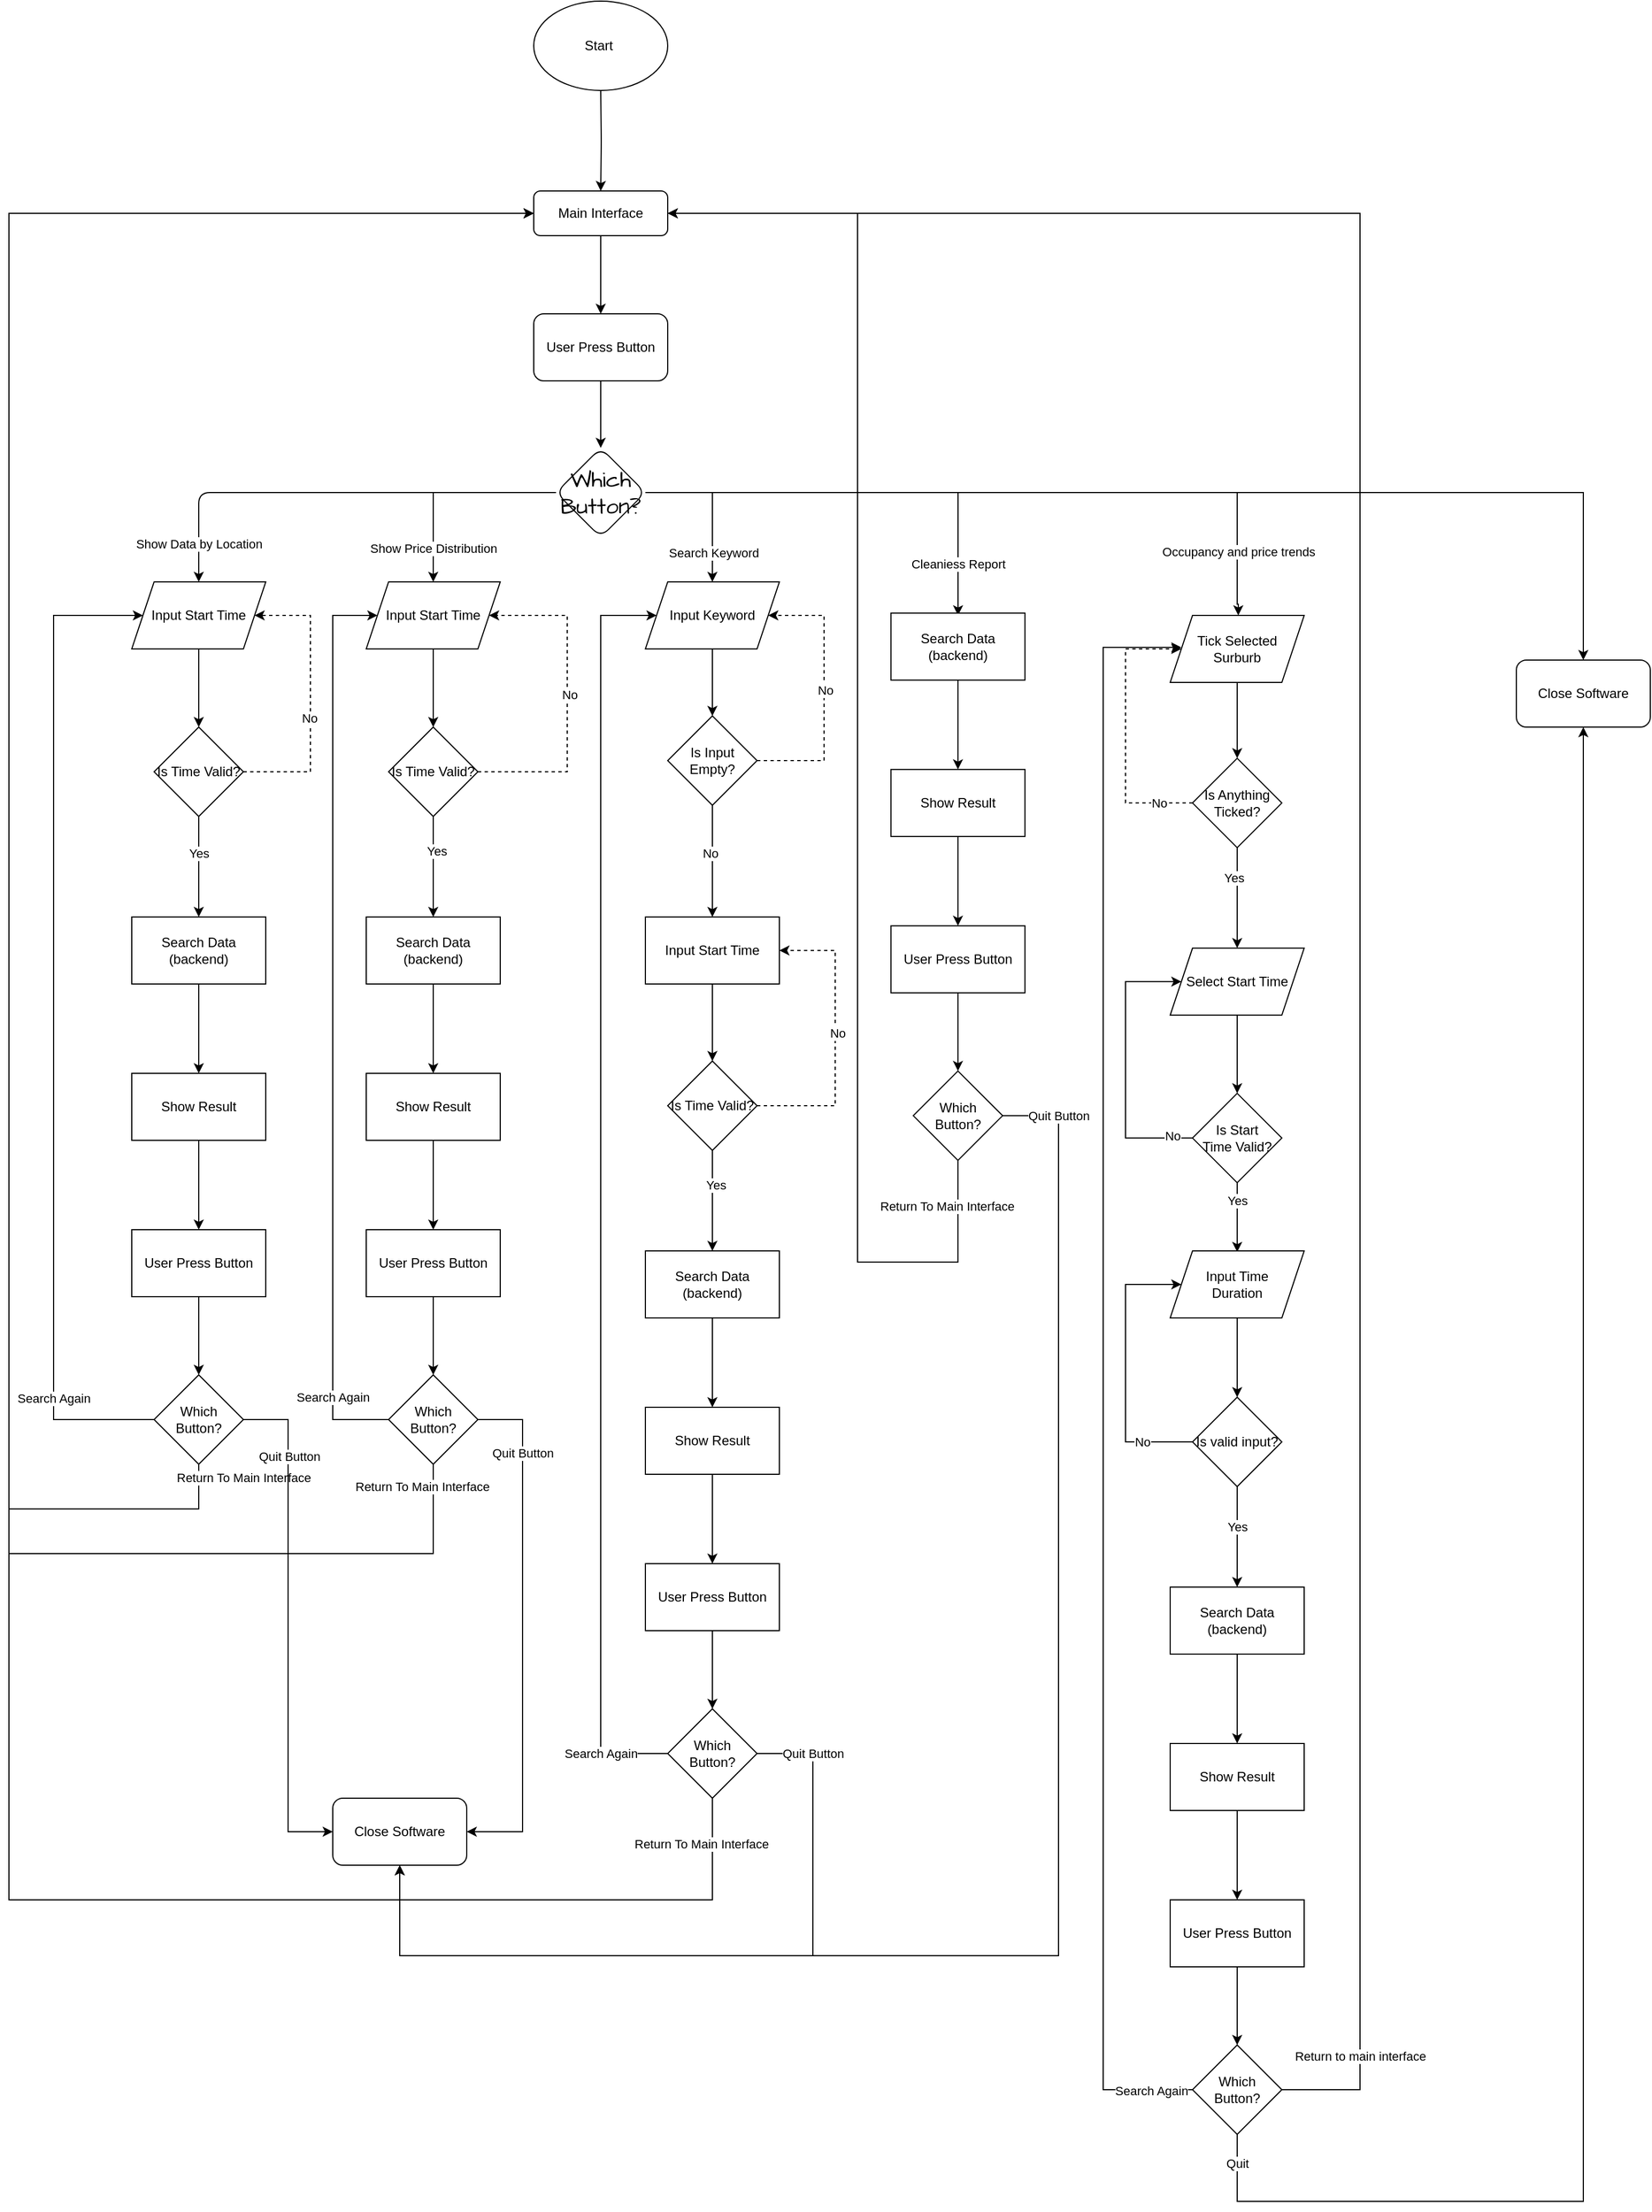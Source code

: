 <mxfile version="21.6.9" type="onedrive" pages="2">
  <diagram id="C5RBs43oDa-KdzZeNtuy" name="Page-1">
    <mxGraphModel grid="1" page="1" gridSize="10" guides="1" tooltips="1" connect="1" arrows="1" fold="1" pageScale="1" pageWidth="827" pageHeight="1169" math="0" shadow="0">
      <root>
        <mxCell id="WIyWlLk6GJQsqaUBKTNV-0" />
        <mxCell id="WIyWlLk6GJQsqaUBKTNV-1" parent="WIyWlLk6GJQsqaUBKTNV-0" />
        <mxCell id="nNdOjqee2YxKoc1IFC1l-45" value="" style="edgeStyle=orthogonalEdgeStyle;rounded=0;orthogonalLoop=1;jettySize=auto;html=1;" edge="1" parent="WIyWlLk6GJQsqaUBKTNV-1" source="WIyWlLk6GJQsqaUBKTNV-3" target="nNdOjqee2YxKoc1IFC1l-44">
          <mxGeometry relative="1" as="geometry" />
        </mxCell>
        <mxCell id="WIyWlLk6GJQsqaUBKTNV-3" value="Main Interface" style="rounded=1;whiteSpace=wrap;html=1;fontSize=12;glass=0;strokeWidth=1;shadow=0;labelBackgroundColor=none;" vertex="1" parent="WIyWlLk6GJQsqaUBKTNV-1">
          <mxGeometry x="350" y="-270" width="120" height="40" as="geometry" />
        </mxCell>
        <mxCell id="nNdOjqee2YxKoc1IFC1l-9" style="edgeStyle=orthogonalEdgeStyle;rounded=1;hachureGap=4;orthogonalLoop=1;jettySize=auto;html=1;fontFamily=Architects Daughter;fontSource=https%3A%2F%2Ffonts.googleapis.com%2Fcss%3Ffamily%3DArchitects%2BDaughter;fontSize=16;exitX=0;exitY=0.5;exitDx=0;exitDy=0;labelBackgroundColor=none;fontColor=default;" edge="1" parent="WIyWlLk6GJQsqaUBKTNV-1" source="nNdOjqee2YxKoc1IFC1l-1" target="nNdOjqee2YxKoc1IFC1l-27">
          <mxGeometry relative="1" as="geometry">
            <mxPoint x="50" y="110" as="targetPoint" />
            <mxPoint x="259.999" y="-0.001" as="sourcePoint" />
            <Array as="points">
              <mxPoint x="50" />
              <mxPoint x="50" y="110" />
            </Array>
          </mxGeometry>
        </mxCell>
        <mxCell id="nNdOjqee2YxKoc1IFC1l-17" value="Show Data by Location" style="edgeLabel;html=1;align=center;verticalAlign=middle;resizable=0;points=[];" connectable="0" vertex="1" parent="nNdOjqee2YxKoc1IFC1l-9">
          <mxGeometry x="0.628" relative="1" as="geometry">
            <mxPoint y="40" as="offset" />
          </mxGeometry>
        </mxCell>
        <mxCell id="nNdOjqee2YxKoc1IFC1l-13" style="edgeStyle=orthogonalEdgeStyle;rounded=0;orthogonalLoop=1;jettySize=auto;html=1;" edge="1" parent="WIyWlLk6GJQsqaUBKTNV-1" source="nNdOjqee2YxKoc1IFC1l-1" target="nNdOjqee2YxKoc1IFC1l-52">
          <mxGeometry relative="1" as="geometry">
            <mxPoint x="260" y="110" as="targetPoint" />
            <Array as="points">
              <mxPoint x="260" />
              <mxPoint x="260" y="110" />
            </Array>
          </mxGeometry>
        </mxCell>
        <mxCell id="nNdOjqee2YxKoc1IFC1l-14" value="Show Price Distribution" style="edgeLabel;html=1;align=center;verticalAlign=middle;resizable=0;points=[];" connectable="0" vertex="1" parent="nNdOjqee2YxKoc1IFC1l-13">
          <mxGeometry x="0.382" y="1" relative="1" as="geometry">
            <mxPoint x="-1" y="28" as="offset" />
          </mxGeometry>
        </mxCell>
        <mxCell id="nNdOjqee2YxKoc1IFC1l-15" style="edgeStyle=orthogonalEdgeStyle;rounded=0;orthogonalLoop=1;jettySize=auto;html=1;" edge="1" parent="WIyWlLk6GJQsqaUBKTNV-1" source="nNdOjqee2YxKoc1IFC1l-1" target="nNdOjqee2YxKoc1IFC1l-75">
          <mxGeometry relative="1" as="geometry">
            <mxPoint x="500" y="100.0" as="targetPoint" />
            <Array as="points">
              <mxPoint x="510" />
            </Array>
          </mxGeometry>
        </mxCell>
        <mxCell id="nNdOjqee2YxKoc1IFC1l-16" value="Search Keyword" style="edgeLabel;html=1;align=center;verticalAlign=middle;resizable=0;points=[];" connectable="0" vertex="1" parent="nNdOjqee2YxKoc1IFC1l-15">
          <mxGeometry x="0.29" y="1" relative="1" as="geometry">
            <mxPoint y="23" as="offset" />
          </mxGeometry>
        </mxCell>
        <mxCell id="nNdOjqee2YxKoc1IFC1l-18" style="edgeStyle=orthogonalEdgeStyle;rounded=0;orthogonalLoop=1;jettySize=auto;html=1;" edge="1" parent="WIyWlLk6GJQsqaUBKTNV-1" source="nNdOjqee2YxKoc1IFC1l-1">
          <mxGeometry relative="1" as="geometry">
            <mxPoint x="730" y="110" as="targetPoint" />
            <Array as="points">
              <mxPoint x="730" />
              <mxPoint x="730" y="100" />
            </Array>
          </mxGeometry>
        </mxCell>
        <mxCell id="nNdOjqee2YxKoc1IFC1l-19" value="Cleaniess Report" style="edgeLabel;html=1;align=center;verticalAlign=middle;resizable=0;points=[];" connectable="0" vertex="1" parent="nNdOjqee2YxKoc1IFC1l-18">
          <mxGeometry x="0.623" y="4" relative="1" as="geometry">
            <mxPoint x="-4" y="27" as="offset" />
          </mxGeometry>
        </mxCell>
        <mxCell id="nNdOjqee2YxKoc1IFC1l-20" style="edgeStyle=orthogonalEdgeStyle;rounded=0;orthogonalLoop=1;jettySize=auto;html=1;" edge="1" parent="WIyWlLk6GJQsqaUBKTNV-1" source="nNdOjqee2YxKoc1IFC1l-1">
          <mxGeometry relative="1" as="geometry">
            <mxPoint x="980.988" y="110" as="targetPoint" />
            <Array as="points">
              <mxPoint x="980" />
              <mxPoint x="980" y="100" />
              <mxPoint x="981" y="100" />
            </Array>
          </mxGeometry>
        </mxCell>
        <mxCell id="nNdOjqee2YxKoc1IFC1l-21" value="Occupancy and price trends" style="edgeLabel;html=1;align=center;verticalAlign=middle;resizable=0;points=[];" connectable="0" vertex="1" parent="nNdOjqee2YxKoc1IFC1l-20">
          <mxGeometry x="0.718" y="1" relative="1" as="geometry">
            <mxPoint y="32" as="offset" />
          </mxGeometry>
        </mxCell>
        <mxCell id="nNdOjqee2YxKoc1IFC1l-22" style="edgeStyle=orthogonalEdgeStyle;rounded=0;orthogonalLoop=1;jettySize=auto;html=1;entryX=0.5;entryY=0;entryDx=0;entryDy=0;" edge="1" parent="WIyWlLk6GJQsqaUBKTNV-1" source="nNdOjqee2YxKoc1IFC1l-1" target="nNdOjqee2YxKoc1IFC1l-24">
          <mxGeometry relative="1" as="geometry">
            <mxPoint x="930" y="100" as="targetPoint" />
            <Array as="points">
              <mxPoint x="1290" />
            </Array>
          </mxGeometry>
        </mxCell>
        <mxCell id="nNdOjqee2YxKoc1IFC1l-1" value="Which Button?" style="rhombus;whiteSpace=wrap;html=1;hachureGap=4;fontFamily=Architects Daughter;fontSource=https%3A%2F%2Ffonts.googleapis.com%2Fcss%3Ffamily%3DArchitects%2BDaughter;fontSize=20;rounded=1;labelBackgroundColor=none;" vertex="1" parent="WIyWlLk6GJQsqaUBKTNV-1">
          <mxGeometry x="370" y="-40" width="80" height="80" as="geometry" />
        </mxCell>
        <mxCell id="nNdOjqee2YxKoc1IFC1l-6" style="edgeStyle=orthogonalEdgeStyle;rounded=1;hachureGap=4;orthogonalLoop=1;jettySize=auto;html=1;entryX=0.5;entryY=0;entryDx=0;entryDy=0;fontFamily=Architects Daughter;fontSource=https%3A%2F%2Ffonts.googleapis.com%2Fcss%3Ffamily%3DArchitects%2BDaughter;fontSize=16;labelBackgroundColor=none;fontColor=default;" edge="1" parent="WIyWlLk6GJQsqaUBKTNV-1" target="WIyWlLk6GJQsqaUBKTNV-3">
          <mxGeometry relative="1" as="geometry">
            <mxPoint x="410" y="-360" as="sourcePoint" />
          </mxGeometry>
        </mxCell>
        <mxCell id="nNdOjqee2YxKoc1IFC1l-12" value="Start&amp;nbsp;" style="ellipse;whiteSpace=wrap;html=1;" vertex="1" parent="WIyWlLk6GJQsqaUBKTNV-1">
          <mxGeometry x="350" y="-440" width="120" height="80" as="geometry" />
        </mxCell>
        <mxCell id="nNdOjqee2YxKoc1IFC1l-24" value="Close Software" style="rounded=1;whiteSpace=wrap;html=1;" vertex="1" parent="WIyWlLk6GJQsqaUBKTNV-1">
          <mxGeometry x="1230" y="150" width="120" height="60" as="geometry" />
        </mxCell>
        <mxCell id="nNdOjqee2YxKoc1IFC1l-29" value="" style="edgeStyle=orthogonalEdgeStyle;rounded=0;orthogonalLoop=1;jettySize=auto;html=1;" edge="1" parent="WIyWlLk6GJQsqaUBKTNV-1" source="nNdOjqee2YxKoc1IFC1l-27" target="nNdOjqee2YxKoc1IFC1l-28">
          <mxGeometry relative="1" as="geometry" />
        </mxCell>
        <mxCell id="nNdOjqee2YxKoc1IFC1l-27" value="Input Start Time" style="shape=parallelogram;perimeter=parallelogramPerimeter;whiteSpace=wrap;html=1;fixedSize=1;" vertex="1" parent="WIyWlLk6GJQsqaUBKTNV-1">
          <mxGeometry x="-10" y="80" width="120" height="60" as="geometry" />
        </mxCell>
        <mxCell id="nNdOjqee2YxKoc1IFC1l-30" style="edgeStyle=orthogonalEdgeStyle;rounded=0;orthogonalLoop=1;jettySize=auto;html=1;entryX=1;entryY=0.5;entryDx=0;entryDy=0;dashed=1;" edge="1" parent="WIyWlLk6GJQsqaUBKTNV-1" source="nNdOjqee2YxKoc1IFC1l-28" target="nNdOjqee2YxKoc1IFC1l-27">
          <mxGeometry relative="1" as="geometry">
            <Array as="points">
              <mxPoint x="150" y="250" />
              <mxPoint x="150" y="110" />
            </Array>
          </mxGeometry>
        </mxCell>
        <mxCell id="nNdOjqee2YxKoc1IFC1l-31" value="No" style="edgeLabel;html=1;align=center;verticalAlign=middle;resizable=0;points=[];" connectable="0" vertex="1" parent="nNdOjqee2YxKoc1IFC1l-30">
          <mxGeometry x="-0.136" y="1" relative="1" as="geometry">
            <mxPoint as="offset" />
          </mxGeometry>
        </mxCell>
        <mxCell id="nNdOjqee2YxKoc1IFC1l-33" value="" style="edgeStyle=orthogonalEdgeStyle;rounded=0;orthogonalLoop=1;jettySize=auto;html=1;" edge="1" parent="WIyWlLk6GJQsqaUBKTNV-1" source="nNdOjqee2YxKoc1IFC1l-28" target="nNdOjqee2YxKoc1IFC1l-32">
          <mxGeometry relative="1" as="geometry" />
        </mxCell>
        <mxCell id="nNdOjqee2YxKoc1IFC1l-70" value="Yes" style="edgeLabel;html=1;align=center;verticalAlign=middle;resizable=0;points=[];" connectable="0" vertex="1" parent="nNdOjqee2YxKoc1IFC1l-33">
          <mxGeometry x="-0.263" relative="1" as="geometry">
            <mxPoint as="offset" />
          </mxGeometry>
        </mxCell>
        <mxCell id="nNdOjqee2YxKoc1IFC1l-28" value="Is Time Valid?" style="rhombus;whiteSpace=wrap;html=1;" vertex="1" parent="WIyWlLk6GJQsqaUBKTNV-1">
          <mxGeometry x="10" y="210" width="80" height="80" as="geometry" />
        </mxCell>
        <mxCell id="nNdOjqee2YxKoc1IFC1l-35" value="" style="edgeStyle=orthogonalEdgeStyle;rounded=0;orthogonalLoop=1;jettySize=auto;html=1;" edge="1" parent="WIyWlLk6GJQsqaUBKTNV-1" source="nNdOjqee2YxKoc1IFC1l-32" target="nNdOjqee2YxKoc1IFC1l-34">
          <mxGeometry relative="1" as="geometry" />
        </mxCell>
        <mxCell id="nNdOjqee2YxKoc1IFC1l-32" value="Search Data (backend)" style="whiteSpace=wrap;html=1;" vertex="1" parent="WIyWlLk6GJQsqaUBKTNV-1">
          <mxGeometry x="-10" y="380" width="120" height="60" as="geometry" />
        </mxCell>
        <mxCell id="nNdOjqee2YxKoc1IFC1l-37" value="" style="edgeStyle=orthogonalEdgeStyle;rounded=0;orthogonalLoop=1;jettySize=auto;html=1;" edge="1" parent="WIyWlLk6GJQsqaUBKTNV-1" source="nNdOjqee2YxKoc1IFC1l-34" target="nNdOjqee2YxKoc1IFC1l-36">
          <mxGeometry relative="1" as="geometry" />
        </mxCell>
        <mxCell id="nNdOjqee2YxKoc1IFC1l-34" value="Show Result" style="whiteSpace=wrap;html=1;" vertex="1" parent="WIyWlLk6GJQsqaUBKTNV-1">
          <mxGeometry x="-10" y="520" width="120" height="60" as="geometry" />
        </mxCell>
        <mxCell id="nNdOjqee2YxKoc1IFC1l-39" value="" style="edgeStyle=orthogonalEdgeStyle;rounded=0;orthogonalLoop=1;jettySize=auto;html=1;" edge="1" parent="WIyWlLk6GJQsqaUBKTNV-1" source="nNdOjqee2YxKoc1IFC1l-36" target="nNdOjqee2YxKoc1IFC1l-38">
          <mxGeometry relative="1" as="geometry" />
        </mxCell>
        <mxCell id="nNdOjqee2YxKoc1IFC1l-36" value="User Press Button" style="whiteSpace=wrap;html=1;" vertex="1" parent="WIyWlLk6GJQsqaUBKTNV-1">
          <mxGeometry x="-10" y="660" width="120" height="60" as="geometry" />
        </mxCell>
        <mxCell id="nNdOjqee2YxKoc1IFC1l-40" style="edgeStyle=orthogonalEdgeStyle;rounded=0;orthogonalLoop=1;jettySize=auto;html=1;entryX=0;entryY=0.5;entryDx=0;entryDy=0;" edge="1" parent="WIyWlLk6GJQsqaUBKTNV-1" source="nNdOjqee2YxKoc1IFC1l-38" target="nNdOjqee2YxKoc1IFC1l-27">
          <mxGeometry relative="1" as="geometry">
            <Array as="points">
              <mxPoint x="-80" y="830" />
              <mxPoint x="-80" y="110" />
            </Array>
          </mxGeometry>
        </mxCell>
        <mxCell id="nNdOjqee2YxKoc1IFC1l-43" value="Search Again" style="edgeLabel;html=1;align=center;verticalAlign=middle;resizable=0;points=[];" connectable="0" vertex="1" parent="nNdOjqee2YxKoc1IFC1l-40">
          <mxGeometry x="0.433" relative="1" as="geometry">
            <mxPoint y="528" as="offset" />
          </mxGeometry>
        </mxCell>
        <mxCell id="nNdOjqee2YxKoc1IFC1l-47" style="edgeStyle=orthogonalEdgeStyle;rounded=0;orthogonalLoop=1;jettySize=auto;html=1;entryX=0;entryY=0.5;entryDx=0;entryDy=0;" edge="1" parent="WIyWlLk6GJQsqaUBKTNV-1" source="nNdOjqee2YxKoc1IFC1l-38" target="WIyWlLk6GJQsqaUBKTNV-3">
          <mxGeometry relative="1" as="geometry">
            <Array as="points">
              <mxPoint x="50" y="910" />
              <mxPoint x="-120" y="910" />
              <mxPoint x="-120" y="-250" />
            </Array>
          </mxGeometry>
        </mxCell>
        <mxCell id="nNdOjqee2YxKoc1IFC1l-48" value="Return To Main Interface" style="edgeLabel;html=1;align=center;verticalAlign=middle;resizable=0;points=[];" connectable="0" vertex="1" parent="nNdOjqee2YxKoc1IFC1l-47">
          <mxGeometry x="-0.129" y="1" relative="1" as="geometry">
            <mxPoint x="211" y="563" as="offset" />
          </mxGeometry>
        </mxCell>
        <mxCell id="nNdOjqee2YxKoc1IFC1l-95" style="edgeStyle=orthogonalEdgeStyle;rounded=0;orthogonalLoop=1;jettySize=auto;html=1;entryX=0;entryY=0.5;entryDx=0;entryDy=0;" edge="1" parent="WIyWlLk6GJQsqaUBKTNV-1" source="nNdOjqee2YxKoc1IFC1l-38" target="nNdOjqee2YxKoc1IFC1l-94">
          <mxGeometry relative="1" as="geometry" />
        </mxCell>
        <mxCell id="nNdOjqee2YxKoc1IFC1l-99" value="Quit Button" style="edgeLabel;html=1;align=center;verticalAlign=middle;resizable=0;points=[];" connectable="0" vertex="1" parent="nNdOjqee2YxKoc1IFC1l-95">
          <mxGeometry x="-0.676" y="1" relative="1" as="geometry">
            <mxPoint as="offset" />
          </mxGeometry>
        </mxCell>
        <mxCell id="nNdOjqee2YxKoc1IFC1l-38" value="Which Button?" style="rhombus;whiteSpace=wrap;html=1;" vertex="1" parent="WIyWlLk6GJQsqaUBKTNV-1">
          <mxGeometry x="10" y="790" width="80" height="80" as="geometry" />
        </mxCell>
        <mxCell id="nNdOjqee2YxKoc1IFC1l-46" style="edgeStyle=orthogonalEdgeStyle;rounded=0;orthogonalLoop=1;jettySize=auto;html=1;" edge="1" parent="WIyWlLk6GJQsqaUBKTNV-1" source="nNdOjqee2YxKoc1IFC1l-44" target="nNdOjqee2YxKoc1IFC1l-1">
          <mxGeometry relative="1" as="geometry" />
        </mxCell>
        <mxCell id="nNdOjqee2YxKoc1IFC1l-44" value="User Press Button" style="whiteSpace=wrap;html=1;rounded=1;glass=0;strokeWidth=1;shadow=0;labelBackgroundColor=none;" vertex="1" parent="WIyWlLk6GJQsqaUBKTNV-1">
          <mxGeometry x="350" y="-160" width="120" height="60" as="geometry" />
        </mxCell>
        <mxCell id="nNdOjqee2YxKoc1IFC1l-55" style="edgeStyle=orthogonalEdgeStyle;rounded=0;orthogonalLoop=1;jettySize=auto;html=1;entryX=0.5;entryY=0;entryDx=0;entryDy=0;" edge="1" parent="WIyWlLk6GJQsqaUBKTNV-1" source="nNdOjqee2YxKoc1IFC1l-52" target="nNdOjqee2YxKoc1IFC1l-54">
          <mxGeometry relative="1" as="geometry" />
        </mxCell>
        <mxCell id="nNdOjqee2YxKoc1IFC1l-52" value="Input Start Time" style="shape=parallelogram;perimeter=parallelogramPerimeter;whiteSpace=wrap;html=1;fixedSize=1;" vertex="1" parent="WIyWlLk6GJQsqaUBKTNV-1">
          <mxGeometry x="200" y="80" width="120" height="60" as="geometry" />
        </mxCell>
        <mxCell id="nNdOjqee2YxKoc1IFC1l-56" style="edgeStyle=orthogonalEdgeStyle;rounded=0;orthogonalLoop=1;jettySize=auto;html=1;entryX=1;entryY=0.5;entryDx=0;entryDy=0;dashed=1;" edge="1" parent="WIyWlLk6GJQsqaUBKTNV-1" source="nNdOjqee2YxKoc1IFC1l-54" target="nNdOjqee2YxKoc1IFC1l-52">
          <mxGeometry relative="1" as="geometry">
            <Array as="points">
              <mxPoint x="380" y="250" />
              <mxPoint x="380" y="110" />
            </Array>
          </mxGeometry>
        </mxCell>
        <mxCell id="nNdOjqee2YxKoc1IFC1l-57" value="No" style="edgeLabel;html=1;align=center;verticalAlign=middle;resizable=0;points=[];" connectable="0" vertex="1" parent="nNdOjqee2YxKoc1IFC1l-56">
          <mxGeometry x="0.028" y="-2" relative="1" as="geometry">
            <mxPoint as="offset" />
          </mxGeometry>
        </mxCell>
        <mxCell id="nNdOjqee2YxKoc1IFC1l-69" style="edgeStyle=orthogonalEdgeStyle;rounded=0;orthogonalLoop=1;jettySize=auto;html=1;entryX=0.5;entryY=0;entryDx=0;entryDy=0;" edge="1" parent="WIyWlLk6GJQsqaUBKTNV-1" source="nNdOjqee2YxKoc1IFC1l-54" target="nNdOjqee2YxKoc1IFC1l-59">
          <mxGeometry relative="1" as="geometry" />
        </mxCell>
        <mxCell id="nNdOjqee2YxKoc1IFC1l-71" value="Yes" style="edgeLabel;html=1;align=center;verticalAlign=middle;resizable=0;points=[];" connectable="0" vertex="1" parent="nNdOjqee2YxKoc1IFC1l-69">
          <mxGeometry x="-0.319" y="3" relative="1" as="geometry">
            <mxPoint as="offset" />
          </mxGeometry>
        </mxCell>
        <mxCell id="nNdOjqee2YxKoc1IFC1l-54" value="Is Time Valid?" style="rhombus;whiteSpace=wrap;html=1;" vertex="1" parent="WIyWlLk6GJQsqaUBKTNV-1">
          <mxGeometry x="220" y="210" width="80" height="80" as="geometry" />
        </mxCell>
        <mxCell id="nNdOjqee2YxKoc1IFC1l-58" value="" style="edgeStyle=orthogonalEdgeStyle;rounded=0;orthogonalLoop=1;jettySize=auto;html=1;" edge="1" parent="WIyWlLk6GJQsqaUBKTNV-1" source="nNdOjqee2YxKoc1IFC1l-59" target="nNdOjqee2YxKoc1IFC1l-61">
          <mxGeometry relative="1" as="geometry" />
        </mxCell>
        <mxCell id="nNdOjqee2YxKoc1IFC1l-59" value="Search Data (backend)" style="whiteSpace=wrap;html=1;" vertex="1" parent="WIyWlLk6GJQsqaUBKTNV-1">
          <mxGeometry x="200" y="380" width="120" height="60" as="geometry" />
        </mxCell>
        <mxCell id="nNdOjqee2YxKoc1IFC1l-60" value="" style="edgeStyle=orthogonalEdgeStyle;rounded=0;orthogonalLoop=1;jettySize=auto;html=1;" edge="1" parent="WIyWlLk6GJQsqaUBKTNV-1" source="nNdOjqee2YxKoc1IFC1l-61" target="nNdOjqee2YxKoc1IFC1l-62">
          <mxGeometry relative="1" as="geometry" />
        </mxCell>
        <mxCell id="nNdOjqee2YxKoc1IFC1l-61" value="Show Result" style="whiteSpace=wrap;html=1;" vertex="1" parent="WIyWlLk6GJQsqaUBKTNV-1">
          <mxGeometry x="200" y="520" width="120" height="60" as="geometry" />
        </mxCell>
        <mxCell id="nNdOjqee2YxKoc1IFC1l-64" style="edgeStyle=orthogonalEdgeStyle;rounded=0;orthogonalLoop=1;jettySize=auto;html=1;entryX=0.5;entryY=0;entryDx=0;entryDy=0;" edge="1" parent="WIyWlLk6GJQsqaUBKTNV-1" source="nNdOjqee2YxKoc1IFC1l-62" target="nNdOjqee2YxKoc1IFC1l-63">
          <mxGeometry relative="1" as="geometry" />
        </mxCell>
        <mxCell id="nNdOjqee2YxKoc1IFC1l-62" value="User Press Button" style="whiteSpace=wrap;html=1;" vertex="1" parent="WIyWlLk6GJQsqaUBKTNV-1">
          <mxGeometry x="200" y="660" width="120" height="60" as="geometry" />
        </mxCell>
        <mxCell id="nNdOjqee2YxKoc1IFC1l-65" style="edgeStyle=orthogonalEdgeStyle;rounded=0;orthogonalLoop=1;jettySize=auto;html=1;entryX=0;entryY=0.5;entryDx=0;entryDy=0;" edge="1" parent="WIyWlLk6GJQsqaUBKTNV-1" source="nNdOjqee2YxKoc1IFC1l-63" target="nNdOjqee2YxKoc1IFC1l-52">
          <mxGeometry relative="1" as="geometry">
            <Array as="points">
              <mxPoint x="170" y="830" />
              <mxPoint x="170" y="110" />
            </Array>
          </mxGeometry>
        </mxCell>
        <mxCell id="nNdOjqee2YxKoc1IFC1l-66" style="edgeStyle=orthogonalEdgeStyle;rounded=0;orthogonalLoop=1;jettySize=auto;html=1;entryX=0;entryY=0.5;entryDx=0;entryDy=0;" edge="1" parent="WIyWlLk6GJQsqaUBKTNV-1" source="nNdOjqee2YxKoc1IFC1l-63" target="WIyWlLk6GJQsqaUBKTNV-3">
          <mxGeometry relative="1" as="geometry">
            <Array as="points">
              <mxPoint x="260" y="950" />
              <mxPoint x="-120" y="950" />
              <mxPoint x="-120" y="-250" />
            </Array>
          </mxGeometry>
        </mxCell>
        <mxCell id="nNdOjqee2YxKoc1IFC1l-96" style="edgeStyle=orthogonalEdgeStyle;rounded=0;orthogonalLoop=1;jettySize=auto;html=1;entryX=1;entryY=0.5;entryDx=0;entryDy=0;" edge="1" parent="WIyWlLk6GJQsqaUBKTNV-1" source="nNdOjqee2YxKoc1IFC1l-63" target="nNdOjqee2YxKoc1IFC1l-94">
          <mxGeometry relative="1" as="geometry">
            <Array as="points">
              <mxPoint x="340" y="830" />
              <mxPoint x="340" y="1199" />
            </Array>
          </mxGeometry>
        </mxCell>
        <mxCell id="nNdOjqee2YxKoc1IFC1l-63" value="Which Button?" style="rhombus;whiteSpace=wrap;html=1;" vertex="1" parent="WIyWlLk6GJQsqaUBKTNV-1">
          <mxGeometry x="220" y="790" width="80" height="80" as="geometry" />
        </mxCell>
        <mxCell id="nNdOjqee2YxKoc1IFC1l-67" value="Return To Main Interface" style="edgeLabel;html=1;align=center;verticalAlign=middle;resizable=0;points=[];" connectable="0" vertex="1" parent="WIyWlLk6GJQsqaUBKTNV-1">
          <mxGeometry x="250.0" y="889.997" as="geometry" />
        </mxCell>
        <mxCell id="nNdOjqee2YxKoc1IFC1l-68" value="Search Again" style="edgeLabel;html=1;align=center;verticalAlign=middle;resizable=0;points=[];" connectable="0" vertex="1" parent="WIyWlLk6GJQsqaUBKTNV-1">
          <mxGeometry x="170.0" y="810" as="geometry" />
        </mxCell>
        <mxCell id="nNdOjqee2YxKoc1IFC1l-76" style="edgeStyle=orthogonalEdgeStyle;rounded=0;orthogonalLoop=1;jettySize=auto;html=1;" edge="1" parent="WIyWlLk6GJQsqaUBKTNV-1" source="nNdOjqee2YxKoc1IFC1l-75" target="nNdOjqee2YxKoc1IFC1l-77">
          <mxGeometry relative="1" as="geometry">
            <mxPoint x="510" y="240" as="targetPoint" />
          </mxGeometry>
        </mxCell>
        <mxCell id="nNdOjqee2YxKoc1IFC1l-75" value="Input Keyword" style="shape=parallelogram;perimeter=parallelogramPerimeter;whiteSpace=wrap;html=1;fixedSize=1;" vertex="1" parent="WIyWlLk6GJQsqaUBKTNV-1">
          <mxGeometry x="450" y="80" width="120" height="60" as="geometry" />
        </mxCell>
        <mxCell id="nNdOjqee2YxKoc1IFC1l-78" style="edgeStyle=orthogonalEdgeStyle;rounded=0;orthogonalLoop=1;jettySize=auto;html=1;" edge="1" parent="WIyWlLk6GJQsqaUBKTNV-1" source="nNdOjqee2YxKoc1IFC1l-77" target="nNdOjqee2YxKoc1IFC1l-79">
          <mxGeometry relative="1" as="geometry">
            <mxPoint x="510" y="370" as="targetPoint" />
          </mxGeometry>
        </mxCell>
        <mxCell id="nNdOjqee2YxKoc1IFC1l-80" value="No" style="edgeLabel;html=1;align=center;verticalAlign=middle;resizable=0;points=[];" connectable="0" vertex="1" parent="nNdOjqee2YxKoc1IFC1l-78">
          <mxGeometry x="-0.138" y="-2" relative="1" as="geometry">
            <mxPoint as="offset" />
          </mxGeometry>
        </mxCell>
        <mxCell id="nNdOjqee2YxKoc1IFC1l-81" style="edgeStyle=orthogonalEdgeStyle;rounded=0;orthogonalLoop=1;jettySize=auto;html=1;entryX=1;entryY=0.5;entryDx=0;entryDy=0;dashed=1;" edge="1" parent="WIyWlLk6GJQsqaUBKTNV-1" source="nNdOjqee2YxKoc1IFC1l-77" target="nNdOjqee2YxKoc1IFC1l-75">
          <mxGeometry relative="1" as="geometry">
            <Array as="points">
              <mxPoint x="610" y="240" />
              <mxPoint x="610" y="110" />
            </Array>
          </mxGeometry>
        </mxCell>
        <mxCell id="nNdOjqee2YxKoc1IFC1l-82" value="No" style="edgeLabel;html=1;align=center;verticalAlign=middle;resizable=0;points=[];" connectable="0" vertex="1" parent="nNdOjqee2YxKoc1IFC1l-81">
          <mxGeometry x="0.03" y="-1" relative="1" as="geometry">
            <mxPoint as="offset" />
          </mxGeometry>
        </mxCell>
        <mxCell id="nNdOjqee2YxKoc1IFC1l-77" value="Is Input Empty?" style="rhombus;whiteSpace=wrap;html=1;" vertex="1" parent="WIyWlLk6GJQsqaUBKTNV-1">
          <mxGeometry x="470" y="200" width="80" height="80" as="geometry" />
        </mxCell>
        <mxCell id="nNdOjqee2YxKoc1IFC1l-92" style="edgeStyle=orthogonalEdgeStyle;rounded=0;orthogonalLoop=1;jettySize=auto;html=1;entryX=0.5;entryY=0;entryDx=0;entryDy=0;" edge="1" parent="WIyWlLk6GJQsqaUBKTNV-1" source="nNdOjqee2YxKoc1IFC1l-79" target="nNdOjqee2YxKoc1IFC1l-85">
          <mxGeometry relative="1" as="geometry" />
        </mxCell>
        <mxCell id="nNdOjqee2YxKoc1IFC1l-79" value="Input Start Time" style="rounded=0;whiteSpace=wrap;html=1;" vertex="1" parent="WIyWlLk6GJQsqaUBKTNV-1">
          <mxGeometry x="450" y="380" width="120" height="60" as="geometry" />
        </mxCell>
        <mxCell id="nNdOjqee2YxKoc1IFC1l-83" style="edgeStyle=orthogonalEdgeStyle;rounded=0;orthogonalLoop=1;jettySize=auto;html=1;entryX=0.5;entryY=0;entryDx=0;entryDy=0;" edge="1" parent="WIyWlLk6GJQsqaUBKTNV-1" source="nNdOjqee2YxKoc1IFC1l-85" target="nNdOjqee2YxKoc1IFC1l-87">
          <mxGeometry relative="1" as="geometry" />
        </mxCell>
        <mxCell id="nNdOjqee2YxKoc1IFC1l-84" value="Yes" style="edgeLabel;html=1;align=center;verticalAlign=middle;resizable=0;points=[];" connectable="0" vertex="1" parent="nNdOjqee2YxKoc1IFC1l-83">
          <mxGeometry x="-0.319" y="3" relative="1" as="geometry">
            <mxPoint as="offset" />
          </mxGeometry>
        </mxCell>
        <mxCell id="nNdOjqee2YxKoc1IFC1l-101" style="edgeStyle=orthogonalEdgeStyle;rounded=0;orthogonalLoop=1;jettySize=auto;html=1;entryX=1;entryY=0.5;entryDx=0;entryDy=0;dashed=1;" edge="1" parent="WIyWlLk6GJQsqaUBKTNV-1" source="nNdOjqee2YxKoc1IFC1l-85" target="nNdOjqee2YxKoc1IFC1l-79">
          <mxGeometry relative="1" as="geometry">
            <Array as="points">
              <mxPoint x="620" y="549" />
              <mxPoint x="620" y="410" />
            </Array>
          </mxGeometry>
        </mxCell>
        <mxCell id="nNdOjqee2YxKoc1IFC1l-102" value="No" style="edgeLabel;html=1;align=center;verticalAlign=middle;resizable=0;points=[];" connectable="0" vertex="1" parent="nNdOjqee2YxKoc1IFC1l-101">
          <mxGeometry x="0.048" y="-2" relative="1" as="geometry">
            <mxPoint as="offset" />
          </mxGeometry>
        </mxCell>
        <mxCell id="nNdOjqee2YxKoc1IFC1l-85" value="Is Time Valid?" style="rhombus;whiteSpace=wrap;html=1;" vertex="1" parent="WIyWlLk6GJQsqaUBKTNV-1">
          <mxGeometry x="470" y="509" width="80" height="80" as="geometry" />
        </mxCell>
        <mxCell id="nNdOjqee2YxKoc1IFC1l-86" value="" style="edgeStyle=orthogonalEdgeStyle;rounded=0;orthogonalLoop=1;jettySize=auto;html=1;" edge="1" parent="WIyWlLk6GJQsqaUBKTNV-1" source="nNdOjqee2YxKoc1IFC1l-87" target="nNdOjqee2YxKoc1IFC1l-88">
          <mxGeometry relative="1" as="geometry" />
        </mxCell>
        <mxCell id="nNdOjqee2YxKoc1IFC1l-87" value="Search Data (backend)" style="whiteSpace=wrap;html=1;" vertex="1" parent="WIyWlLk6GJQsqaUBKTNV-1">
          <mxGeometry x="450" y="679" width="120" height="60" as="geometry" />
        </mxCell>
        <mxCell id="nNdOjqee2YxKoc1IFC1l-93" style="edgeStyle=orthogonalEdgeStyle;rounded=0;orthogonalLoop=1;jettySize=auto;html=1;entryX=0.5;entryY=0;entryDx=0;entryDy=0;" edge="1" parent="WIyWlLk6GJQsqaUBKTNV-1" source="nNdOjqee2YxKoc1IFC1l-88" target="nNdOjqee2YxKoc1IFC1l-90">
          <mxGeometry relative="1" as="geometry" />
        </mxCell>
        <mxCell id="nNdOjqee2YxKoc1IFC1l-88" value="Show Result" style="whiteSpace=wrap;html=1;" vertex="1" parent="WIyWlLk6GJQsqaUBKTNV-1">
          <mxGeometry x="450" y="819" width="120" height="60" as="geometry" />
        </mxCell>
        <mxCell id="nNdOjqee2YxKoc1IFC1l-89" style="edgeStyle=orthogonalEdgeStyle;rounded=0;orthogonalLoop=1;jettySize=auto;html=1;entryX=0.5;entryY=0;entryDx=0;entryDy=0;" edge="1" parent="WIyWlLk6GJQsqaUBKTNV-1" source="nNdOjqee2YxKoc1IFC1l-90" target="nNdOjqee2YxKoc1IFC1l-91">
          <mxGeometry relative="1" as="geometry" />
        </mxCell>
        <mxCell id="nNdOjqee2YxKoc1IFC1l-90" value="User Press Button" style="whiteSpace=wrap;html=1;" vertex="1" parent="WIyWlLk6GJQsqaUBKTNV-1">
          <mxGeometry x="450" y="959" width="120" height="60" as="geometry" />
        </mxCell>
        <mxCell id="nNdOjqee2YxKoc1IFC1l-103" style="edgeStyle=orthogonalEdgeStyle;rounded=0;orthogonalLoop=1;jettySize=auto;html=1;entryX=0;entryY=0.5;entryDx=0;entryDy=0;" edge="1" parent="WIyWlLk6GJQsqaUBKTNV-1" source="nNdOjqee2YxKoc1IFC1l-91" target="nNdOjqee2YxKoc1IFC1l-75">
          <mxGeometry relative="1" as="geometry">
            <Array as="points">
              <mxPoint x="410" y="1129" />
              <mxPoint x="410" y="110" />
            </Array>
          </mxGeometry>
        </mxCell>
        <mxCell id="nNdOjqee2YxKoc1IFC1l-105" style="edgeStyle=orthogonalEdgeStyle;rounded=0;orthogonalLoop=1;jettySize=auto;html=1;entryX=0;entryY=0.5;entryDx=0;entryDy=0;" edge="1" parent="WIyWlLk6GJQsqaUBKTNV-1" source="nNdOjqee2YxKoc1IFC1l-91" target="WIyWlLk6GJQsqaUBKTNV-3">
          <mxGeometry relative="1" as="geometry">
            <Array as="points">
              <mxPoint x="510" y="1260" />
              <mxPoint x="-120" y="1260" />
              <mxPoint x="-120" y="-250" />
            </Array>
          </mxGeometry>
        </mxCell>
        <mxCell id="nNdOjqee2YxKoc1IFC1l-107" style="edgeStyle=orthogonalEdgeStyle;rounded=0;orthogonalLoop=1;jettySize=auto;html=1;entryX=0.5;entryY=1;entryDx=0;entryDy=0;" edge="1" parent="WIyWlLk6GJQsqaUBKTNV-1" source="nNdOjqee2YxKoc1IFC1l-91" target="nNdOjqee2YxKoc1IFC1l-94">
          <mxGeometry relative="1" as="geometry">
            <Array as="points">
              <mxPoint x="600" y="1129" />
              <mxPoint x="600" y="1310" />
              <mxPoint x="230" y="1310" />
            </Array>
          </mxGeometry>
        </mxCell>
        <mxCell id="nNdOjqee2YxKoc1IFC1l-91" value="Which Button?" style="rhombus;whiteSpace=wrap;html=1;" vertex="1" parent="WIyWlLk6GJQsqaUBKTNV-1">
          <mxGeometry x="470" y="1089" width="80" height="80" as="geometry" />
        </mxCell>
        <mxCell id="nNdOjqee2YxKoc1IFC1l-94" value="Close Software" style="rounded=1;whiteSpace=wrap;html=1;" vertex="1" parent="WIyWlLk6GJQsqaUBKTNV-1">
          <mxGeometry x="170" y="1169" width="120" height="60" as="geometry" />
        </mxCell>
        <mxCell id="nNdOjqee2YxKoc1IFC1l-100" value="Quit Button" style="edgeLabel;html=1;align=center;verticalAlign=middle;resizable=0;points=[];" connectable="0" vertex="1" parent="WIyWlLk6GJQsqaUBKTNV-1">
          <mxGeometry x="340.0" y="859.997" as="geometry" />
        </mxCell>
        <mxCell id="nNdOjqee2YxKoc1IFC1l-104" value="Search Again" style="edgeLabel;html=1;align=center;verticalAlign=middle;resizable=0;points=[];" connectable="0" vertex="1" parent="WIyWlLk6GJQsqaUBKTNV-1">
          <mxGeometry x="410.0" y="1129" as="geometry" />
        </mxCell>
        <mxCell id="nNdOjqee2YxKoc1IFC1l-106" value="Return To Main Interface" style="edgeLabel;html=1;align=center;verticalAlign=middle;resizable=0;points=[];" connectable="0" vertex="1" parent="WIyWlLk6GJQsqaUBKTNV-1">
          <mxGeometry x="500.0" y="1209.997" as="geometry" />
        </mxCell>
        <mxCell id="nNdOjqee2YxKoc1IFC1l-108" value="Quit Button" style="edgeLabel;html=1;align=center;verticalAlign=middle;resizable=0;points=[];" connectable="0" vertex="1" parent="WIyWlLk6GJQsqaUBKTNV-1">
          <mxGeometry x="600.0" y="1128.997" as="geometry" />
        </mxCell>
        <mxCell id="nNdOjqee2YxKoc1IFC1l-109" value="" style="edgeStyle=orthogonalEdgeStyle;rounded=0;orthogonalLoop=1;jettySize=auto;html=1;" edge="1" parent="WIyWlLk6GJQsqaUBKTNV-1" source="nNdOjqee2YxKoc1IFC1l-110" target="nNdOjqee2YxKoc1IFC1l-112">
          <mxGeometry relative="1" as="geometry" />
        </mxCell>
        <mxCell id="nNdOjqee2YxKoc1IFC1l-110" value="Search Data (backend)" style="whiteSpace=wrap;html=1;" vertex="1" parent="WIyWlLk6GJQsqaUBKTNV-1">
          <mxGeometry x="669.92" y="107.92" width="120" height="60" as="geometry" />
        </mxCell>
        <mxCell id="nNdOjqee2YxKoc1IFC1l-111" style="edgeStyle=orthogonalEdgeStyle;rounded=0;orthogonalLoop=1;jettySize=auto;html=1;entryX=0.5;entryY=0;entryDx=0;entryDy=0;" edge="1" parent="WIyWlLk6GJQsqaUBKTNV-1" source="nNdOjqee2YxKoc1IFC1l-112" target="nNdOjqee2YxKoc1IFC1l-114">
          <mxGeometry relative="1" as="geometry" />
        </mxCell>
        <mxCell id="nNdOjqee2YxKoc1IFC1l-112" value="Show Result" style="whiteSpace=wrap;html=1;" vertex="1" parent="WIyWlLk6GJQsqaUBKTNV-1">
          <mxGeometry x="669.92" y="247.92" width="120" height="60" as="geometry" />
        </mxCell>
        <mxCell id="nNdOjqee2YxKoc1IFC1l-113" style="edgeStyle=orthogonalEdgeStyle;rounded=0;orthogonalLoop=1;jettySize=auto;html=1;entryX=0.5;entryY=0;entryDx=0;entryDy=0;" edge="1" parent="WIyWlLk6GJQsqaUBKTNV-1" source="nNdOjqee2YxKoc1IFC1l-114" target="nNdOjqee2YxKoc1IFC1l-118">
          <mxGeometry relative="1" as="geometry" />
        </mxCell>
        <mxCell id="nNdOjqee2YxKoc1IFC1l-114" value="User Press Button" style="whiteSpace=wrap;html=1;" vertex="1" parent="WIyWlLk6GJQsqaUBKTNV-1">
          <mxGeometry x="669.92" y="387.92" width="120" height="60" as="geometry" />
        </mxCell>
        <mxCell id="nNdOjqee2YxKoc1IFC1l-116" style="edgeStyle=orthogonalEdgeStyle;rounded=0;orthogonalLoop=1;jettySize=auto;html=1;entryX=1;entryY=0.5;entryDx=0;entryDy=0;" edge="1" parent="WIyWlLk6GJQsqaUBKTNV-1" source="nNdOjqee2YxKoc1IFC1l-118" target="WIyWlLk6GJQsqaUBKTNV-3">
          <mxGeometry relative="1" as="geometry">
            <mxPoint x="569.92" y="-821.08" as="targetPoint" />
            <Array as="points">
              <mxPoint x="730" y="689" />
              <mxPoint x="640" y="689" />
              <mxPoint x="640" y="-250" />
            </Array>
          </mxGeometry>
        </mxCell>
        <mxCell id="nNdOjqee2YxKoc1IFC1l-117" style="edgeStyle=orthogonalEdgeStyle;rounded=0;orthogonalLoop=1;jettySize=auto;html=1;entryX=0.5;entryY=1;entryDx=0;entryDy=0;" edge="1" parent="WIyWlLk6GJQsqaUBKTNV-1" source="nNdOjqee2YxKoc1IFC1l-118" target="nNdOjqee2YxKoc1IFC1l-94">
          <mxGeometry relative="1" as="geometry">
            <mxPoint x="449.92" y="657.92" as="targetPoint" />
            <Array as="points">
              <mxPoint x="820" y="558" />
              <mxPoint x="820" y="1310" />
              <mxPoint x="230" y="1310" />
            </Array>
          </mxGeometry>
        </mxCell>
        <mxCell id="nNdOjqee2YxKoc1IFC1l-118" value="Which Button?" style="rhombus;whiteSpace=wrap;html=1;" vertex="1" parent="WIyWlLk6GJQsqaUBKTNV-1">
          <mxGeometry x="689.92" y="517.92" width="80" height="80" as="geometry" />
        </mxCell>
        <mxCell id="nNdOjqee2YxKoc1IFC1l-120" value="Return To Main Interface" style="edgeLabel;html=1;align=center;verticalAlign=middle;resizable=0;points=[];" connectable="0" vertex="1" parent="WIyWlLk6GJQsqaUBKTNV-1">
          <mxGeometry x="719.92" y="638.917" as="geometry" />
        </mxCell>
        <mxCell id="nNdOjqee2YxKoc1IFC1l-121" value="Quit Button" style="edgeLabel;html=1;align=center;verticalAlign=middle;resizable=0;points=[];" connectable="0" vertex="1" parent="WIyWlLk6GJQsqaUBKTNV-1">
          <mxGeometry x="819.92" y="557.917" as="geometry" />
        </mxCell>
        <mxCell id="nNdOjqee2YxKoc1IFC1l-123" style="edgeStyle=orthogonalEdgeStyle;rounded=0;orthogonalLoop=1;jettySize=auto;html=1;" edge="1" parent="WIyWlLk6GJQsqaUBKTNV-1" source="nNdOjqee2YxKoc1IFC1l-122" target="nNdOjqee2YxKoc1IFC1l-124">
          <mxGeometry relative="1" as="geometry">
            <mxPoint x="980" y="220" as="targetPoint" />
          </mxGeometry>
        </mxCell>
        <mxCell id="nNdOjqee2YxKoc1IFC1l-122" value="Tick Selected &lt;br&gt;Surburb" style="shape=parallelogram;perimeter=parallelogramPerimeter;whiteSpace=wrap;html=1;fixedSize=1;" vertex="1" parent="WIyWlLk6GJQsqaUBKTNV-1">
          <mxGeometry x="920" y="110" width="120" height="60" as="geometry" />
        </mxCell>
        <mxCell id="nNdOjqee2YxKoc1IFC1l-125" style="edgeStyle=orthogonalEdgeStyle;rounded=0;orthogonalLoop=1;jettySize=auto;html=1;entryX=0;entryY=0.5;entryDx=0;entryDy=0;dashed=1;" edge="1" parent="WIyWlLk6GJQsqaUBKTNV-1" source="nNdOjqee2YxKoc1IFC1l-124" target="nNdOjqee2YxKoc1IFC1l-122">
          <mxGeometry relative="1" as="geometry">
            <Array as="points">
              <mxPoint x="880" y="278" />
              <mxPoint x="880" y="140" />
            </Array>
          </mxGeometry>
        </mxCell>
        <mxCell id="nNdOjqee2YxKoc1IFC1l-126" value="No" style="edgeLabel;html=1;align=center;verticalAlign=middle;resizable=0;points=[];" connectable="0" vertex="1" parent="nNdOjqee2YxKoc1IFC1l-125">
          <mxGeometry x="-0.754" relative="1" as="geometry">
            <mxPoint as="offset" />
          </mxGeometry>
        </mxCell>
        <mxCell id="nNdOjqee2YxKoc1IFC1l-128" value="" style="edgeStyle=orthogonalEdgeStyle;rounded=0;orthogonalLoop=1;jettySize=auto;html=1;" edge="1" parent="WIyWlLk6GJQsqaUBKTNV-1" source="nNdOjqee2YxKoc1IFC1l-124" target="nNdOjqee2YxKoc1IFC1l-127">
          <mxGeometry relative="1" as="geometry" />
        </mxCell>
        <mxCell id="nNdOjqee2YxKoc1IFC1l-134" value="Yes" style="edgeLabel;html=1;align=center;verticalAlign=middle;resizable=0;points=[];" connectable="0" vertex="1" parent="nNdOjqee2YxKoc1IFC1l-128">
          <mxGeometry x="-0.412" y="-3" relative="1" as="geometry">
            <mxPoint as="offset" />
          </mxGeometry>
        </mxCell>
        <mxCell id="nNdOjqee2YxKoc1IFC1l-124" value="Is Anything Ticked?" style="rhombus;whiteSpace=wrap;html=1;" vertex="1" parent="WIyWlLk6GJQsqaUBKTNV-1">
          <mxGeometry x="940" y="237.92" width="80" height="80" as="geometry" />
        </mxCell>
        <mxCell id="nNdOjqee2YxKoc1IFC1l-130" value="" style="edgeStyle=orthogonalEdgeStyle;rounded=0;orthogonalLoop=1;jettySize=auto;html=1;" edge="1" parent="WIyWlLk6GJQsqaUBKTNV-1" source="nNdOjqee2YxKoc1IFC1l-127" target="nNdOjqee2YxKoc1IFC1l-129">
          <mxGeometry relative="1" as="geometry" />
        </mxCell>
        <mxCell id="nNdOjqee2YxKoc1IFC1l-127" value="Select Start Time" style="shape=parallelogram;perimeter=parallelogramPerimeter;whiteSpace=wrap;html=1;fixedSize=1;" vertex="1" parent="WIyWlLk6GJQsqaUBKTNV-1">
          <mxGeometry x="920" y="407.92" width="120" height="60" as="geometry" />
        </mxCell>
        <mxCell id="nNdOjqee2YxKoc1IFC1l-131" style="edgeStyle=orthogonalEdgeStyle;rounded=0;orthogonalLoop=1;jettySize=auto;html=1;entryX=0;entryY=0.5;entryDx=0;entryDy=0;" edge="1" parent="WIyWlLk6GJQsqaUBKTNV-1" source="nNdOjqee2YxKoc1IFC1l-129" target="nNdOjqee2YxKoc1IFC1l-127">
          <mxGeometry relative="1" as="geometry">
            <Array as="points">
              <mxPoint x="880" y="578" />
              <mxPoint x="880" y="438" />
            </Array>
          </mxGeometry>
        </mxCell>
        <mxCell id="nNdOjqee2YxKoc1IFC1l-133" value="No" style="edgeLabel;html=1;align=center;verticalAlign=middle;resizable=0;points=[];" connectable="0" vertex="1" parent="nNdOjqee2YxKoc1IFC1l-131">
          <mxGeometry x="-0.858" y="-2" relative="1" as="geometry">
            <mxPoint as="offset" />
          </mxGeometry>
        </mxCell>
        <mxCell id="nNdOjqee2YxKoc1IFC1l-136" style="edgeStyle=orthogonalEdgeStyle;rounded=0;orthogonalLoop=1;jettySize=auto;html=1;" edge="1" parent="WIyWlLk6GJQsqaUBKTNV-1" source="nNdOjqee2YxKoc1IFC1l-129">
          <mxGeometry relative="1" as="geometry">
            <mxPoint x="980" y="680" as="targetPoint" />
          </mxGeometry>
        </mxCell>
        <mxCell id="nNdOjqee2YxKoc1IFC1l-137" value="Yes" style="edgeLabel;html=1;align=center;verticalAlign=middle;resizable=0;points=[];" connectable="0" vertex="1" parent="nNdOjqee2YxKoc1IFC1l-136">
          <mxGeometry x="-0.486" relative="1" as="geometry">
            <mxPoint as="offset" />
          </mxGeometry>
        </mxCell>
        <mxCell id="nNdOjqee2YxKoc1IFC1l-129" value="Is Start &lt;br&gt;Time Valid?" style="rhombus;whiteSpace=wrap;html=1;" vertex="1" parent="WIyWlLk6GJQsqaUBKTNV-1">
          <mxGeometry x="940" y="537.92" width="80" height="80" as="geometry" />
        </mxCell>
        <mxCell id="nNdOjqee2YxKoc1IFC1l-139" style="edgeStyle=orthogonalEdgeStyle;rounded=0;orthogonalLoop=1;jettySize=auto;html=1;" edge="1" parent="WIyWlLk6GJQsqaUBKTNV-1" source="nNdOjqee2YxKoc1IFC1l-138" target="nNdOjqee2YxKoc1IFC1l-140">
          <mxGeometry relative="1" as="geometry">
            <mxPoint x="980" y="810" as="targetPoint" />
          </mxGeometry>
        </mxCell>
        <mxCell id="nNdOjqee2YxKoc1IFC1l-138" value="Input Time&lt;br&gt;Duration" style="shape=parallelogram;perimeter=parallelogramPerimeter;whiteSpace=wrap;html=1;fixedSize=1;" vertex="1" parent="WIyWlLk6GJQsqaUBKTNV-1">
          <mxGeometry x="920" y="679" width="120" height="60" as="geometry" />
        </mxCell>
        <mxCell id="nNdOjqee2YxKoc1IFC1l-143" style="edgeStyle=orthogonalEdgeStyle;rounded=0;orthogonalLoop=1;jettySize=auto;html=1;entryX=0;entryY=0.5;entryDx=0;entryDy=0;" edge="1" parent="WIyWlLk6GJQsqaUBKTNV-1" source="nNdOjqee2YxKoc1IFC1l-140" target="nNdOjqee2YxKoc1IFC1l-138">
          <mxGeometry relative="1" as="geometry">
            <Array as="points">
              <mxPoint x="880" y="850" />
              <mxPoint x="880" y="709" />
            </Array>
          </mxGeometry>
        </mxCell>
        <mxCell id="nNdOjqee2YxKoc1IFC1l-144" value="No" style="edgeLabel;html=1;align=center;verticalAlign=middle;resizable=0;points=[];" connectable="0" vertex="1" parent="nNdOjqee2YxKoc1IFC1l-143">
          <mxGeometry x="-0.643" relative="1" as="geometry">
            <mxPoint as="offset" />
          </mxGeometry>
        </mxCell>
        <mxCell id="nNdOjqee2YxKoc1IFC1l-145" style="edgeStyle=orthogonalEdgeStyle;rounded=0;orthogonalLoop=1;jettySize=auto;html=1;" edge="1" parent="WIyWlLk6GJQsqaUBKTNV-1" source="nNdOjqee2YxKoc1IFC1l-140">
          <mxGeometry relative="1" as="geometry">
            <mxPoint x="980" y="980" as="targetPoint" />
          </mxGeometry>
        </mxCell>
        <mxCell id="nNdOjqee2YxKoc1IFC1l-146" value="Yes" style="edgeLabel;html=1;align=center;verticalAlign=middle;resizable=0;points=[];" connectable="0" vertex="1" parent="nNdOjqee2YxKoc1IFC1l-145">
          <mxGeometry x="-0.212" relative="1" as="geometry">
            <mxPoint as="offset" />
          </mxGeometry>
        </mxCell>
        <mxCell id="nNdOjqee2YxKoc1IFC1l-140" value="Is valid input?" style="rhombus;whiteSpace=wrap;html=1;" vertex="1" parent="WIyWlLk6GJQsqaUBKTNV-1">
          <mxGeometry x="940" y="810" width="80" height="80" as="geometry" />
        </mxCell>
        <mxCell id="nNdOjqee2YxKoc1IFC1l-147" value="" style="edgeStyle=orthogonalEdgeStyle;rounded=0;orthogonalLoop=1;jettySize=auto;html=1;" edge="1" parent="WIyWlLk6GJQsqaUBKTNV-1" source="nNdOjqee2YxKoc1IFC1l-148" target="nNdOjqee2YxKoc1IFC1l-150">
          <mxGeometry relative="1" as="geometry" />
        </mxCell>
        <mxCell id="nNdOjqee2YxKoc1IFC1l-148" value="Search Data (backend)" style="whiteSpace=wrap;html=1;" vertex="1" parent="WIyWlLk6GJQsqaUBKTNV-1">
          <mxGeometry x="920" y="980" width="120" height="60" as="geometry" />
        </mxCell>
        <mxCell id="nNdOjqee2YxKoc1IFC1l-149" style="edgeStyle=orthogonalEdgeStyle;rounded=0;orthogonalLoop=1;jettySize=auto;html=1;entryX=0.5;entryY=0;entryDx=0;entryDy=0;" edge="1" parent="WIyWlLk6GJQsqaUBKTNV-1" source="nNdOjqee2YxKoc1IFC1l-150" target="nNdOjqee2YxKoc1IFC1l-152">
          <mxGeometry relative="1" as="geometry" />
        </mxCell>
        <mxCell id="nNdOjqee2YxKoc1IFC1l-150" value="Show Result" style="whiteSpace=wrap;html=1;" vertex="1" parent="WIyWlLk6GJQsqaUBKTNV-1">
          <mxGeometry x="920" y="1120" width="120" height="60" as="geometry" />
        </mxCell>
        <mxCell id="nNdOjqee2YxKoc1IFC1l-151" style="edgeStyle=orthogonalEdgeStyle;rounded=0;orthogonalLoop=1;jettySize=auto;html=1;entryX=0.5;entryY=0;entryDx=0;entryDy=0;" edge="1" parent="WIyWlLk6GJQsqaUBKTNV-1" source="nNdOjqee2YxKoc1IFC1l-152" target="nNdOjqee2YxKoc1IFC1l-153">
          <mxGeometry relative="1" as="geometry" />
        </mxCell>
        <mxCell id="nNdOjqee2YxKoc1IFC1l-152" value="User Press Button" style="whiteSpace=wrap;html=1;" vertex="1" parent="WIyWlLk6GJQsqaUBKTNV-1">
          <mxGeometry x="920" y="1260" width="120" height="60" as="geometry" />
        </mxCell>
        <mxCell id="nNdOjqee2YxKoc1IFC1l-154" style="edgeStyle=orthogonalEdgeStyle;rounded=0;orthogonalLoop=1;jettySize=auto;html=1;" edge="1" parent="WIyWlLk6GJQsqaUBKTNV-1" source="nNdOjqee2YxKoc1IFC1l-153">
          <mxGeometry relative="1" as="geometry">
            <mxPoint x="930" y="138.597" as="targetPoint" />
            <Array as="points">
              <mxPoint x="860" y="1430" />
              <mxPoint x="860" y="139" />
            </Array>
          </mxGeometry>
        </mxCell>
        <mxCell id="nNdOjqee2YxKoc1IFC1l-155" value="Search Again" style="edgeLabel;html=1;align=center;verticalAlign=middle;resizable=0;points=[];" connectable="0" vertex="1" parent="nNdOjqee2YxKoc1IFC1l-154">
          <mxGeometry x="-0.949" y="1" relative="1" as="geometry">
            <mxPoint as="offset" />
          </mxGeometry>
        </mxCell>
        <mxCell id="nNdOjqee2YxKoc1IFC1l-156" style="edgeStyle=orthogonalEdgeStyle;rounded=0;orthogonalLoop=1;jettySize=auto;html=1;entryX=1;entryY=0.5;entryDx=0;entryDy=0;" edge="1" parent="WIyWlLk6GJQsqaUBKTNV-1" source="nNdOjqee2YxKoc1IFC1l-153" target="WIyWlLk6GJQsqaUBKTNV-3">
          <mxGeometry relative="1" as="geometry">
            <Array as="points">
              <mxPoint x="1090" y="1430" />
              <mxPoint x="1090" y="-250" />
            </Array>
          </mxGeometry>
        </mxCell>
        <mxCell id="nNdOjqee2YxKoc1IFC1l-157" value="Return to main interface" style="edgeLabel;html=1;align=center;verticalAlign=middle;resizable=0;points=[];" connectable="0" vertex="1" parent="nNdOjqee2YxKoc1IFC1l-156">
          <mxGeometry x="-0.976" y="2" relative="1" as="geometry">
            <mxPoint x="41" y="-28" as="offset" />
          </mxGeometry>
        </mxCell>
        <mxCell id="nNdOjqee2YxKoc1IFC1l-158" style="edgeStyle=orthogonalEdgeStyle;rounded=0;orthogonalLoop=1;jettySize=auto;html=1;entryX=0.5;entryY=1;entryDx=0;entryDy=0;" edge="1" parent="WIyWlLk6GJQsqaUBKTNV-1" source="nNdOjqee2YxKoc1IFC1l-153" target="nNdOjqee2YxKoc1IFC1l-24">
          <mxGeometry relative="1" as="geometry">
            <Array as="points">
              <mxPoint x="980" y="1530" />
              <mxPoint x="1290" y="1530" />
            </Array>
          </mxGeometry>
        </mxCell>
        <mxCell id="nNdOjqee2YxKoc1IFC1l-159" value="Quit" style="edgeLabel;html=1;align=center;verticalAlign=middle;resizable=0;points=[];" connectable="0" vertex="1" parent="nNdOjqee2YxKoc1IFC1l-158">
          <mxGeometry x="-0.969" relative="1" as="geometry">
            <mxPoint as="offset" />
          </mxGeometry>
        </mxCell>
        <mxCell id="nNdOjqee2YxKoc1IFC1l-153" value="Which Button?" style="rhombus;whiteSpace=wrap;html=1;" vertex="1" parent="WIyWlLk6GJQsqaUBKTNV-1">
          <mxGeometry x="940" y="1390" width="80" height="80" as="geometry" />
        </mxCell>
      </root>
    </mxGraphModel>
  </diagram>
  <diagram id="GDOzR5b_NKHSkGkmxzs9" name="第 2 页">
    <mxGraphModel grid="1" page="1" gridSize="10" guides="1" tooltips="1" connect="1" arrows="1" fold="1" pageScale="1" pageWidth="827" pageHeight="1169" math="0" shadow="0">
      <root>
        <mxCell id="0" />
        <mxCell id="1" parent="0" />
        <mxCell id="uHyVkkRTxNTZ9W6II1QR-113" style="edgeStyle=orthogonalEdgeStyle;rounded=0;orthogonalLoop=1;jettySize=auto;html=1;entryX=0.585;entryY=1.003;entryDx=0;entryDy=0;entryPerimeter=0;fontFamily=Helvetica;fontSize=12;fontColor=default;startArrow=classic;startFill=1;" edge="1" parent="1" source="uHyVkkRTxNTZ9W6II1QR-1" target="uHyVkkRTxNTZ9W6II1QR-53">
          <mxGeometry relative="1" as="geometry">
            <Array as="points">
              <mxPoint x="80" y="1310" />
              <mxPoint x="822" y="1310" />
            </Array>
          </mxGeometry>
        </mxCell>
        <mxCell id="uHyVkkRTxNTZ9W6II1QR-114" style="edgeStyle=orthogonalEdgeStyle;rounded=0;orthogonalLoop=1;jettySize=auto;html=1;entryX=0.478;entryY=0.99;entryDx=0;entryDy=0;entryPerimeter=0;fontFamily=Helvetica;fontSize=12;fontColor=default;startArrow=classic;startFill=1;" edge="1" parent="1" source="uHyVkkRTxNTZ9W6II1QR-1" target="uHyVkkRTxNTZ9W6II1QR-68">
          <mxGeometry relative="1" as="geometry">
            <Array as="points">
              <mxPoint x="80" y="1390" />
              <mxPoint x="1455" y="1390" />
            </Array>
          </mxGeometry>
        </mxCell>
        <mxCell id="uHyVkkRTxNTZ9W6II1QR-115" style="edgeStyle=orthogonalEdgeStyle;rounded=0;orthogonalLoop=1;jettySize=auto;html=1;entryX=0.456;entryY=0.984;entryDx=0;entryDy=0;entryPerimeter=0;fontFamily=Helvetica;fontSize=12;fontColor=default;startArrow=classic;startFill=1;" edge="1" parent="1" source="uHyVkkRTxNTZ9W6II1QR-1" target="uHyVkkRTxNTZ9W6II1QR-87">
          <mxGeometry relative="1" as="geometry">
            <Array as="points">
              <mxPoint x="80" y="1350" />
              <mxPoint x="1133" y="1350" />
            </Array>
          </mxGeometry>
        </mxCell>
        <mxCell id="uHyVkkRTxNTZ9W6II1QR-117" style="edgeStyle=orthogonalEdgeStyle;rounded=0;orthogonalLoop=1;jettySize=auto;html=1;entryX=0.412;entryY=1.01;entryDx=0;entryDy=0;entryPerimeter=0;fontFamily=Helvetica;fontSize=12;fontColor=default;" edge="1" parent="1" source="uHyVkkRTxNTZ9W6II1QR-1" target="uHyVkkRTxNTZ9W6II1QR-100">
          <mxGeometry relative="1" as="geometry">
            <Array as="points">
              <mxPoint x="140" y="1280" />
              <mxPoint x="445" y="1280" />
            </Array>
          </mxGeometry>
        </mxCell>
        <mxCell id="uHyVkkRTxNTZ9W6II1QR-1" value="House" style="swimlane;fontStyle=1;align=center;verticalAlign=top;childLayout=stackLayout;horizontal=1;startSize=26;horizontalStack=0;resizeParent=1;resizeParentMax=0;resizeLast=0;collapsible=1;marginBottom=0;whiteSpace=wrap;" vertex="1" parent="1">
          <mxGeometry x="-30" y="585" width="290" height="606" as="geometry" />
        </mxCell>
        <mxCell id="uHyVkkRTxNTZ9W6II1QR-2" value="- id : Int" style="text;strokeColor=none;fillColor=none;align=left;verticalAlign=top;spacingLeft=4;spacingRight=4;overflow=hidden;rotatable=0;points=[[0,0.5],[1,0.5]];portConstraint=eastwest;whiteSpace=wrap;" vertex="1" parent="uHyVkkRTxNTZ9W6II1QR-1">
          <mxGeometry y="26" width="290" height="26" as="geometry" />
        </mxCell>
        <mxCell id="uHyVkkRTxNTZ9W6II1QR-5" value="- name : String" style="text;strokeColor=none;fillColor=none;align=left;verticalAlign=top;spacingLeft=4;spacingRight=4;overflow=hidden;rotatable=0;points=[[0,0.5],[1,0.5]];portConstraint=eastwest;whiteSpace=wrap;" vertex="1" parent="uHyVkkRTxNTZ9W6II1QR-1">
          <mxGeometry y="52" width="290" height="26" as="geometry" />
        </mxCell>
        <mxCell id="uHyVkkRTxNTZ9W6II1QR-6" value="- host_id : Int" style="text;strokeColor=none;fillColor=none;align=left;verticalAlign=top;spacingLeft=4;spacingRight=4;overflow=hidden;rotatable=0;points=[[0,0.5],[1,0.5]];portConstraint=eastwest;whiteSpace=wrap;" vertex="1" parent="uHyVkkRTxNTZ9W6II1QR-1">
          <mxGeometry y="78" width="290" height="26" as="geometry" />
        </mxCell>
        <mxCell id="uHyVkkRTxNTZ9W6II1QR-7" value="- host_name : String" style="text;strokeColor=none;fillColor=none;align=left;verticalAlign=top;spacingLeft=4;spacingRight=4;overflow=hidden;rotatable=0;points=[[0,0.5],[1,0.5]];portConstraint=eastwest;whiteSpace=wrap;" vertex="1" parent="uHyVkkRTxNTZ9W6II1QR-1">
          <mxGeometry y="104" width="290" height="26" as="geometry" />
        </mxCell>
        <mxCell id="uHyVkkRTxNTZ9W6II1QR-11" value="- price: Int" style="text;strokeColor=none;fillColor=none;align=left;verticalAlign=top;spacingLeft=4;spacingRight=4;overflow=hidden;rotatable=0;points=[[0,0.5],[1,0.5]];portConstraint=eastwest;whiteSpace=wrap;" vertex="1" parent="uHyVkkRTxNTZ9W6II1QR-1">
          <mxGeometry y="130" width="290" height="26" as="geometry" />
        </mxCell>
        <mxCell id="uHyVkkRTxNTZ9W6II1QR-12" value="- minimum_nights: Int" style="text;strokeColor=none;fillColor=none;align=left;verticalAlign=top;spacingLeft=4;spacingRight=4;overflow=hidden;rotatable=0;points=[[0,0.5],[1,0.5]];portConstraint=eastwest;whiteSpace=wrap;" vertex="1" parent="uHyVkkRTxNTZ9W6II1QR-1">
          <mxGeometry y="156" width="290" height="26" as="geometry" />
        </mxCell>
        <mxCell id="uHyVkkRTxNTZ9W6II1QR-13" value="- number_of_reviews: Int" style="text;strokeColor=none;fillColor=none;align=left;verticalAlign=top;spacingLeft=4;spacingRight=4;overflow=hidden;rotatable=0;points=[[0,0.5],[1,0.5]];portConstraint=eastwest;whiteSpace=wrap;" vertex="1" parent="uHyVkkRTxNTZ9W6II1QR-1">
          <mxGeometry y="182" width="290" height="26" as="geometry" />
        </mxCell>
        <mxCell id="uHyVkkRTxNTZ9W6II1QR-14" value="- calculated_host_listings_count: Int" style="text;strokeColor=none;fillColor=none;align=left;verticalAlign=top;spacingLeft=4;spacingRight=4;overflow=hidden;rotatable=0;points=[[0,0.5],[1,0.5]];portConstraint=eastwest;whiteSpace=wrap;" vertex="1" parent="uHyVkkRTxNTZ9W6II1QR-1">
          <mxGeometry y="208" width="290" height="26" as="geometry" />
        </mxCell>
        <mxCell id="uHyVkkRTxNTZ9W6II1QR-15" value="- availability_365: Int" style="text;strokeColor=none;fillColor=none;align=left;verticalAlign=top;spacingLeft=4;spacingRight=4;overflow=hidden;rotatable=0;points=[[0,0.5],[1,0.5]];portConstraint=eastwest;whiteSpace=wrap;" vertex="1" parent="uHyVkkRTxNTZ9W6II1QR-1">
          <mxGeometry y="234" width="290" height="26" as="geometry" />
        </mxCell>
        <mxCell id="uHyVkkRTxNTZ9W6II1QR-98" value="- suburb_id: Int" style="text;strokeColor=none;fillColor=none;align=left;verticalAlign=top;spacingLeft=4;spacingRight=4;overflow=hidden;rotatable=0;points=[[0,0.5],[1,0.5]];portConstraint=eastwest;whiteSpace=wrap;" vertex="1" parent="uHyVkkRTxNTZ9W6II1QR-1">
          <mxGeometry y="260" width="290" height="26" as="geometry" />
        </mxCell>
        <mxCell id="uHyVkkRTxNTZ9W6II1QR-3" value="" style="line;strokeWidth=1;fillColor=none;align=left;verticalAlign=middle;spacingTop=-1;spacingLeft=3;spacingRight=3;rotatable=0;labelPosition=right;points=[];portConstraint=eastwest;strokeColor=inherit;" vertex="1" parent="uHyVkkRTxNTZ9W6II1QR-1">
          <mxGeometry y="286" width="290" height="8" as="geometry" />
        </mxCell>
        <mxCell id="uHyVkkRTxNTZ9W6II1QR-4" value="- __init__()" style="text;strokeColor=none;fillColor=none;align=left;verticalAlign=top;spacingLeft=4;spacingRight=4;overflow=hidden;rotatable=0;points=[[0,0.5],[1,0.5]];portConstraint=eastwest;whiteSpace=wrap;" vertex="1" parent="uHyVkkRTxNTZ9W6II1QR-1">
          <mxGeometry y="294" width="290" height="26" as="geometry" />
        </mxCell>
        <mxCell id="uHyVkkRTxNTZ9W6II1QR-16" value="+ get_house_id() -&amp;gt; Int" style="text;strokeColor=none;fillColor=none;align=left;verticalAlign=top;spacingLeft=4;spacingRight=4;overflow=hidden;rotatable=0;points=[[0,0.5],[1,0.5]];portConstraint=eastwest;whiteSpace=wrap;html=1;" vertex="1" parent="uHyVkkRTxNTZ9W6II1QR-1">
          <mxGeometry y="320" width="290" height="26" as="geometry" />
        </mxCell>
        <mxCell id="uHyVkkRTxNTZ9W6II1QR-17" value="+ get_house_name() -&gt; String &#xa;" style="text;strokeColor=none;fillColor=none;align=left;verticalAlign=top;spacingLeft=4;spacingRight=4;overflow=hidden;rotatable=0;points=[[0,0.5],[1,0.5]];portConstraint=eastwest;whiteSpace=wrap;" vertex="1" parent="uHyVkkRTxNTZ9W6II1QR-1">
          <mxGeometry y="346" width="290" height="26" as="geometry" />
        </mxCell>
        <mxCell id="uHyVkkRTxNTZ9W6II1QR-18" value="+ get_host_id()  -&gt; Int" style="text;strokeColor=none;fillColor=none;align=left;verticalAlign=top;spacingLeft=4;spacingRight=4;overflow=hidden;rotatable=0;points=[[0,0.5],[1,0.5]];portConstraint=eastwest;whiteSpace=wrap;" vertex="1" parent="uHyVkkRTxNTZ9W6II1QR-1">
          <mxGeometry y="372" width="290" height="26" as="geometry" />
        </mxCell>
        <mxCell id="uHyVkkRTxNTZ9W6II1QR-19" value="+ get_host_name()  -&gt;  String" style="text;strokeColor=none;fillColor=none;align=left;verticalAlign=top;spacingLeft=4;spacingRight=4;overflow=hidden;rotatable=0;points=[[0,0.5],[1,0.5]];portConstraint=eastwest;whiteSpace=wrap;" vertex="1" parent="uHyVkkRTxNTZ9W6II1QR-1">
          <mxGeometry y="398" width="290" height="26" as="geometry" />
        </mxCell>
        <mxCell id="uHyVkkRTxNTZ9W6II1QR-20" value="+ get_neighbourhood_group()  -&gt; Int&#xa;" style="text;strokeColor=none;fillColor=none;align=left;verticalAlign=top;spacingLeft=4;spacingRight=4;overflow=hidden;rotatable=0;points=[[0,0.5],[1,0.5]];portConstraint=eastwest;whiteSpace=wrap;" vertex="1" parent="uHyVkkRTxNTZ9W6II1QR-1">
          <mxGeometry y="424" width="290" height="26" as="geometry" />
        </mxCell>
        <mxCell id="uHyVkkRTxNTZ9W6II1QR-21" value="+ get_neighbourhood()  -&gt;  String" style="text;strokeColor=none;fillColor=none;align=left;verticalAlign=top;spacingLeft=4;spacingRight=4;overflow=hidden;rotatable=0;points=[[0,0.5],[1,0.5]];portConstraint=eastwest;whiteSpace=wrap;" vertex="1" parent="uHyVkkRTxNTZ9W6II1QR-1">
          <mxGeometry y="450" width="290" height="26" as="geometry" />
        </mxCell>
        <mxCell id="uHyVkkRTxNTZ9W6II1QR-23" value="+ get_price()  -&gt; Int" style="text;strokeColor=none;fillColor=none;align=left;verticalAlign=top;spacingLeft=4;spacingRight=4;overflow=hidden;rotatable=0;points=[[0,0.5],[1,0.5]];portConstraint=eastwest;whiteSpace=wrap;" vertex="1" parent="uHyVkkRTxNTZ9W6II1QR-1">
          <mxGeometry y="476" width="290" height="26" as="geometry" />
        </mxCell>
        <mxCell id="uHyVkkRTxNTZ9W6II1QR-24" value="+ get_minimum_night()  -&gt; Int" style="text;strokeColor=none;fillColor=none;align=left;verticalAlign=top;spacingLeft=4;spacingRight=4;overflow=hidden;rotatable=0;points=[[0,0.5],[1,0.5]];portConstraint=eastwest;whiteSpace=wrap;" vertex="1" parent="uHyVkkRTxNTZ9W6II1QR-1">
          <mxGeometry y="502" width="290" height="26" as="geometry" />
        </mxCell>
        <mxCell id="uHyVkkRTxNTZ9W6II1QR-25" value="+ get_number_of_reviews()  -&gt;  Int" style="text;strokeColor=none;fillColor=none;align=left;verticalAlign=top;spacingLeft=4;spacingRight=4;overflow=hidden;rotatable=0;points=[[0,0.5],[1,0.5]];portConstraint=eastwest;whiteSpace=wrap;" vertex="1" parent="uHyVkkRTxNTZ9W6II1QR-1">
          <mxGeometry y="528" width="290" height="26" as="geometry" />
        </mxCell>
        <mxCell id="uHyVkkRTxNTZ9W6II1QR-26" value="+ get_calculated_host_listings_count()-&gt;  Int&#xa; " style="text;strokeColor=none;fillColor=none;align=left;verticalAlign=top;spacingLeft=4;spacingRight=4;overflow=hidden;rotatable=0;points=[[0,0.5],[1,0.5]];portConstraint=eastwest;whiteSpace=wrap;" vertex="1" parent="uHyVkkRTxNTZ9W6II1QR-1">
          <mxGeometry y="554" width="290" height="26" as="geometry" />
        </mxCell>
        <mxCell id="uHyVkkRTxNTZ9W6II1QR-27" value="+ get_availability_365()  -&gt;  Int" style="text;strokeColor=none;fillColor=none;align=left;verticalAlign=top;spacingLeft=4;spacingRight=4;overflow=hidden;rotatable=0;points=[[0,0.5],[1,0.5]];portConstraint=eastwest;whiteSpace=wrap;" vertex="1" parent="uHyVkkRTxNTZ9W6II1QR-1">
          <mxGeometry y="580" width="290" height="26" as="geometry" />
        </mxCell>
        <mxCell id="uHyVkkRTxNTZ9W6II1QR-116" style="edgeStyle=orthogonalEdgeStyle;rounded=0;orthogonalLoop=1;jettySize=auto;html=1;entryX=0.529;entryY=0.978;entryDx=0;entryDy=0;entryPerimeter=0;fontFamily=Helvetica;fontSize=12;fontColor=default;" edge="1" parent="1" source="uHyVkkRTxNTZ9W6II1QR-28" target="uHyVkkRTxNTZ9W6II1QR-100">
          <mxGeometry relative="1" as="geometry">
            <Array as="points">
              <mxPoint x="800" y="1270" />
              <mxPoint x="478" y="1270" />
            </Array>
          </mxGeometry>
        </mxCell>
        <mxCell id="uHyVkkRTxNTZ9W6II1QR-28" value="HouseHolder" style="swimlane;fontStyle=1;align=center;verticalAlign=top;childLayout=stackLayout;horizontal=1;startSize=26;horizontalStack=0;resizeParent=1;resizeParentMax=0;resizeLast=0;collapsible=1;marginBottom=0;whiteSpace=wrap;html=1;fontFamily=Helvetica;fontSize=12;fontColor=default;fillColor=none;gradientColor=none;" vertex="1" parent="1">
          <mxGeometry x="670" y="630" width="260" height="580" as="geometry" />
        </mxCell>
        <mxCell id="uHyVkkRTxNTZ9W6II1QR-29" value="-host_id  : Int" style="text;strokeColor=none;fillColor=none;align=left;verticalAlign=top;spacingLeft=4;spacingRight=4;overflow=hidden;rotatable=0;points=[[0,0.5],[1,0.5]];portConstraint=eastwest;whiteSpace=wrap;fontSize=12;fontFamily=Helvetica;fontColor=default;" vertex="1" parent="uHyVkkRTxNTZ9W6II1QR-28">
          <mxGeometry y="26" width="260" height="26" as="geometry" />
        </mxCell>
        <mxCell id="uHyVkkRTxNTZ9W6II1QR-32" value="-host_name  : String" style="text;strokeColor=none;fillColor=none;align=left;verticalAlign=top;spacingLeft=4;spacingRight=4;overflow=hidden;rotatable=0;points=[[0,0.5],[1,0.5]];portConstraint=eastwest;whiteSpace=wrap;fontSize=12;fontFamily=Helvetica;fontColor=default;" vertex="1" parent="uHyVkkRTxNTZ9W6II1QR-28">
          <mxGeometry y="52" width="260" height="26" as="geometry" />
        </mxCell>
        <mxCell id="uHyVkkRTxNTZ9W6II1QR-34" value="-host_location  : String" style="text;strokeColor=none;fillColor=none;align=left;verticalAlign=top;spacingLeft=4;spacingRight=4;overflow=hidden;rotatable=0;points=[[0,0.5],[1,0.5]];portConstraint=eastwest;whiteSpace=wrap;fontSize=12;fontFamily=Helvetica;fontColor=default;" vertex="1" parent="uHyVkkRTxNTZ9W6II1QR-28">
          <mxGeometry y="78" width="260" height="26" as="geometry" />
        </mxCell>
        <mxCell id="uHyVkkRTxNTZ9W6II1QR-36" value="-host_response_time  : Int&#xa;" style="text;strokeColor=none;fillColor=none;align=left;verticalAlign=top;spacingLeft=4;spacingRight=4;overflow=hidden;rotatable=0;points=[[0,0.5],[1,0.5]];portConstraint=eastwest;whiteSpace=wrap;fontSize=12;fontFamily=Helvetica;fontColor=default;" vertex="1" parent="uHyVkkRTxNTZ9W6II1QR-28">
          <mxGeometry y="104" width="260" height="26" as="geometry" />
        </mxCell>
        <mxCell id="uHyVkkRTxNTZ9W6II1QR-37" value="-host_response_rate  : float" style="text;strokeColor=none;fillColor=none;align=left;verticalAlign=top;spacingLeft=4;spacingRight=4;overflow=hidden;rotatable=0;points=[[0,0.5],[1,0.5]];portConstraint=eastwest;whiteSpace=wrap;fontSize=12;fontFamily=Helvetica;fontColor=default;" vertex="1" parent="uHyVkkRTxNTZ9W6II1QR-28">
          <mxGeometry y="130" width="260" height="26" as="geometry" />
        </mxCell>
        <mxCell id="uHyVkkRTxNTZ9W6II1QR-38" value="-host_acceptance_rate  : float" style="text;strokeColor=none;fillColor=none;align=left;verticalAlign=top;spacingLeft=4;spacingRight=4;overflow=hidden;rotatable=0;points=[[0,0.5],[1,0.5]];portConstraint=eastwest;whiteSpace=wrap;fontSize=12;fontFamily=Helvetica;fontColor=default;" vertex="1" parent="uHyVkkRTxNTZ9W6II1QR-28">
          <mxGeometry y="156" width="260" height="26" as="geometry" />
        </mxCell>
        <mxCell id="uHyVkkRTxNTZ9W6II1QR-39" value="-host_is_super_host  : Bool" style="text;strokeColor=none;fillColor=none;align=left;verticalAlign=top;spacingLeft=4;spacingRight=4;overflow=hidden;rotatable=0;points=[[0,0.5],[1,0.5]];portConstraint=eastwest;whiteSpace=wrap;fontSize=12;fontFamily=Helvetica;fontColor=default;" vertex="1" parent="uHyVkkRTxNTZ9W6II1QR-28">
          <mxGeometry y="182" width="260" height="26" as="geometry" />
        </mxCell>
        <mxCell id="uHyVkkRTxNTZ9W6II1QR-40" value="-suburb_id : Int  " style="text;strokeColor=none;fillColor=none;align=left;verticalAlign=top;spacingLeft=4;spacingRight=4;overflow=hidden;rotatable=0;points=[[0,0.5],[1,0.5]];portConstraint=eastwest;whiteSpace=wrap;fontSize=12;fontFamily=Helvetica;fontColor=default;" vertex="1" parent="uHyVkkRTxNTZ9W6II1QR-28">
          <mxGeometry y="208" width="260" height="26" as="geometry" />
        </mxCell>
        <mxCell id="uHyVkkRTxNTZ9W6II1QR-41" value="-host_total_listings_count  : Int" style="text;strokeColor=none;fillColor=none;align=left;verticalAlign=top;spacingLeft=4;spacingRight=4;overflow=hidden;rotatable=0;points=[[0,0.5],[1,0.5]];portConstraint=eastwest;whiteSpace=wrap;fontSize=12;fontFamily=Helvetica;fontColor=default;" vertex="1" parent="uHyVkkRTxNTZ9W6II1QR-28">
          <mxGeometry y="234" width="260" height="26" as="geometry" />
        </mxCell>
        <mxCell id="uHyVkkRTxNTZ9W6II1QR-42" value="-host_identity_verified  : Bool" style="text;strokeColor=none;fillColor=none;align=left;verticalAlign=top;spacingLeft=4;spacingRight=4;overflow=hidden;rotatable=0;points=[[0,0.5],[1,0.5]];portConstraint=eastwest;whiteSpace=wrap;fontSize=12;fontFamily=Helvetica;fontColor=default;" vertex="1" parent="uHyVkkRTxNTZ9W6II1QR-28">
          <mxGeometry y="260" width="260" height="26" as="geometry" />
        </mxCell>
        <mxCell id="uHyVkkRTxNTZ9W6II1QR-30" value="" style="line;strokeWidth=1;fillColor=none;align=left;verticalAlign=middle;spacingTop=-1;spacingLeft=3;spacingRight=3;rotatable=0;labelPosition=right;points=[];portConstraint=eastwest;strokeColor=inherit;fontFamily=Helvetica;fontSize=12;fontColor=default;html=1;" vertex="1" parent="uHyVkkRTxNTZ9W6II1QR-28">
          <mxGeometry y="286" width="260" height="8" as="geometry" />
        </mxCell>
        <mxCell id="uHyVkkRTxNTZ9W6II1QR-31" value="- __init__()  " style="text;strokeColor=none;fillColor=none;align=left;verticalAlign=top;spacingLeft=4;spacingRight=4;overflow=hidden;rotatable=0;points=[[0,0.5],[1,0.5]];portConstraint=eastwest;whiteSpace=wrap;fontSize=12;fontFamily=Helvetica;fontColor=default;" vertex="1" parent="uHyVkkRTxNTZ9W6II1QR-28">
          <mxGeometry y="294" width="260" height="26" as="geometry" />
        </mxCell>
        <mxCell id="uHyVkkRTxNTZ9W6II1QR-43" value="+ get_host_id()  -&gt; Int" style="text;strokeColor=none;fillColor=none;align=left;verticalAlign=top;spacingLeft=4;spacingRight=4;overflow=hidden;rotatable=0;points=[[0,0.5],[1,0.5]];portConstraint=eastwest;whiteSpace=wrap;fontSize=12;fontFamily=Helvetica;fontColor=default;" vertex="1" parent="uHyVkkRTxNTZ9W6II1QR-28">
          <mxGeometry y="320" width="260" height="26" as="geometry" />
        </mxCell>
        <mxCell id="uHyVkkRTxNTZ9W6II1QR-44" value="+ get_host_name()  -&gt; String" style="text;strokeColor=none;fillColor=none;align=left;verticalAlign=top;spacingLeft=4;spacingRight=4;overflow=hidden;rotatable=0;points=[[0,0.5],[1,0.5]];portConstraint=eastwest;whiteSpace=wrap;fontSize=12;fontFamily=Helvetica;fontColor=default;" vertex="1" parent="uHyVkkRTxNTZ9W6II1QR-28">
          <mxGeometry y="346" width="260" height="26" as="geometry" />
        </mxCell>
        <mxCell id="uHyVkkRTxNTZ9W6II1QR-45" value="+ get_host_location()  -&gt; String" style="text;strokeColor=none;fillColor=none;align=left;verticalAlign=top;spacingLeft=4;spacingRight=4;overflow=hidden;rotatable=0;points=[[0,0.5],[1,0.5]];portConstraint=eastwest;whiteSpace=wrap;fontSize=12;fontFamily=Helvetica;fontColor=default;" vertex="1" parent="uHyVkkRTxNTZ9W6II1QR-28">
          <mxGeometry y="372" width="260" height="26" as="geometry" />
        </mxCell>
        <mxCell id="uHyVkkRTxNTZ9W6II1QR-46" value="+ get_host_response_time()  -&gt; Int" style="text;strokeColor=none;fillColor=none;align=left;verticalAlign=top;spacingLeft=4;spacingRight=4;overflow=hidden;rotatable=0;points=[[0,0.5],[1,0.5]];portConstraint=eastwest;whiteSpace=wrap;fontSize=12;fontFamily=Helvetica;fontColor=default;" vertex="1" parent="uHyVkkRTxNTZ9W6II1QR-28">
          <mxGeometry y="398" width="260" height="26" as="geometry" />
        </mxCell>
        <mxCell id="uHyVkkRTxNTZ9W6II1QR-47" value="+ get_host_response_rate()  -&gt; float" style="text;strokeColor=none;fillColor=none;align=left;verticalAlign=top;spacingLeft=4;spacingRight=4;overflow=hidden;rotatable=0;points=[[0,0.5],[1,0.5]];portConstraint=eastwest;whiteSpace=wrap;fontSize=12;fontFamily=Helvetica;fontColor=default;" vertex="1" parent="uHyVkkRTxNTZ9W6II1QR-28">
          <mxGeometry y="424" width="260" height="26" as="geometry" />
        </mxCell>
        <mxCell id="uHyVkkRTxNTZ9W6II1QR-48" value="+ get_host_acceptance_rate()  -&gt; float" style="text;strokeColor=none;fillColor=none;align=left;verticalAlign=top;spacingLeft=4;spacingRight=4;overflow=hidden;rotatable=0;points=[[0,0.5],[1,0.5]];portConstraint=eastwest;whiteSpace=wrap;fontSize=12;fontFamily=Helvetica;fontColor=default;" vertex="1" parent="uHyVkkRTxNTZ9W6II1QR-28">
          <mxGeometry y="450" width="260" height="26" as="geometry" />
        </mxCell>
        <mxCell id="uHyVkkRTxNTZ9W6II1QR-50" value="+ get_host_is_super_host()  -&gt; Bool" style="text;strokeColor=none;fillColor=none;align=left;verticalAlign=top;spacingLeft=4;spacingRight=4;overflow=hidden;rotatable=0;points=[[0,0.5],[1,0.5]];portConstraint=eastwest;whiteSpace=wrap;fontSize=12;fontFamily=Helvetica;fontColor=default;" vertex="1" parent="uHyVkkRTxNTZ9W6II1QR-28">
          <mxGeometry y="476" width="260" height="26" as="geometry" />
        </mxCell>
        <mxCell id="uHyVkkRTxNTZ9W6II1QR-51" value="+ get_host_listing_count() -&gt; Int" style="text;strokeColor=none;fillColor=none;align=left;verticalAlign=top;spacingLeft=4;spacingRight=4;overflow=hidden;rotatable=0;points=[[0,0.5],[1,0.5]];portConstraint=eastwest;whiteSpace=wrap;fontSize=12;fontFamily=Helvetica;fontColor=default;" vertex="1" parent="uHyVkkRTxNTZ9W6II1QR-28">
          <mxGeometry y="502" width="260" height="26" as="geometry" />
        </mxCell>
        <mxCell id="uHyVkkRTxNTZ9W6II1QR-52" value="+ get_host_total_listings_count()  -&gt; Int" style="text;strokeColor=none;fillColor=none;align=left;verticalAlign=top;spacingLeft=4;spacingRight=4;overflow=hidden;rotatable=0;points=[[0,0.5],[1,0.5]];portConstraint=eastwest;whiteSpace=wrap;fontSize=12;fontFamily=Helvetica;fontColor=default;" vertex="1" parent="uHyVkkRTxNTZ9W6II1QR-28">
          <mxGeometry y="528" width="260" height="26" as="geometry" />
        </mxCell>
        <mxCell id="uHyVkkRTxNTZ9W6II1QR-53" value="+ get_host_identity_verified()  -&gt; Bool" style="text;strokeColor=none;fillColor=none;align=left;verticalAlign=top;spacingLeft=4;spacingRight=4;overflow=hidden;rotatable=0;points=[[0,0.5],[1,0.5]];portConstraint=eastwest;whiteSpace=wrap;fontSize=12;fontFamily=Helvetica;fontColor=default;" vertex="1" parent="uHyVkkRTxNTZ9W6II1QR-28">
          <mxGeometry y="554" width="260" height="26" as="geometry" />
        </mxCell>
        <mxCell id="uHyVkkRTxNTZ9W6II1QR-54" value="Review" style="swimlane;fontStyle=1;align=center;verticalAlign=top;childLayout=stackLayout;horizontal=1;startSize=26;horizontalStack=0;resizeParent=1;resizeParentMax=0;resizeLast=0;collapsible=1;marginBottom=0;whiteSpace=wrap;html=1;fontFamily=Helvetica;fontSize=12;fontColor=default;fillColor=none;gradientColor=none;" vertex="1" parent="1">
          <mxGeometry x="1340" y="630" width="240" height="372" as="geometry" />
        </mxCell>
        <mxCell id="uHyVkkRTxNTZ9W6II1QR-55" value="- listing_id " style="text;strokeColor=none;fillColor=none;align=left;verticalAlign=top;spacingLeft=4;spacingRight=4;overflow=hidden;rotatable=0;points=[[0,0.5],[1,0.5]];portConstraint=eastwest;whiteSpace=wrap;fontSize=12;fontFamily=Helvetica;fontColor=default;" vertex="1" parent="uHyVkkRTxNTZ9W6II1QR-54">
          <mxGeometry y="26" width="240" height="26" as="geometry" />
        </mxCell>
        <mxCell id="uHyVkkRTxNTZ9W6II1QR-58" value="- id " style="text;strokeColor=none;fillColor=none;align=left;verticalAlign=top;spacingLeft=4;spacingRight=4;overflow=hidden;rotatable=0;points=[[0,0.5],[1,0.5]];portConstraint=eastwest;whiteSpace=wrap;fontSize=12;fontFamily=Helvetica;fontColor=default;" vertex="1" parent="uHyVkkRTxNTZ9W6II1QR-54">
          <mxGeometry y="52" width="240" height="26" as="geometry" />
        </mxCell>
        <mxCell id="uHyVkkRTxNTZ9W6II1QR-59" value="- date" style="text;strokeColor=none;fillColor=none;align=left;verticalAlign=top;spacingLeft=4;spacingRight=4;overflow=hidden;rotatable=0;points=[[0,0.5],[1,0.5]];portConstraint=eastwest;whiteSpace=wrap;fontSize=12;fontFamily=Helvetica;fontColor=default;" vertex="1" parent="uHyVkkRTxNTZ9W6II1QR-54">
          <mxGeometry y="78" width="240" height="26" as="geometry" />
        </mxCell>
        <mxCell id="uHyVkkRTxNTZ9W6II1QR-60" value="- reviewer_id " style="text;strokeColor=none;fillColor=none;align=left;verticalAlign=top;spacingLeft=4;spacingRight=4;overflow=hidden;rotatable=0;points=[[0,0.5],[1,0.5]];portConstraint=eastwest;whiteSpace=wrap;fontSize=12;fontFamily=Helvetica;fontColor=default;" vertex="1" parent="uHyVkkRTxNTZ9W6II1QR-54">
          <mxGeometry y="104" width="240" height="26" as="geometry" />
        </mxCell>
        <mxCell id="uHyVkkRTxNTZ9W6II1QR-61" value="- reviewer_name  " style="text;strokeColor=none;fillColor=none;align=left;verticalAlign=top;spacingLeft=4;spacingRight=4;overflow=hidden;rotatable=0;points=[[0,0.5],[1,0.5]];portConstraint=eastwest;whiteSpace=wrap;fontSize=12;fontFamily=Helvetica;fontColor=default;" vertex="1" parent="uHyVkkRTxNTZ9W6II1QR-54">
          <mxGeometry y="130" width="240" height="26" as="geometry" />
        </mxCell>
        <mxCell id="uHyVkkRTxNTZ9W6II1QR-62" value="- comments " style="text;strokeColor=none;fillColor=none;align=left;verticalAlign=top;spacingLeft=4;spacingRight=4;overflow=hidden;rotatable=0;points=[[0,0.5],[1,0.5]];portConstraint=eastwest;whiteSpace=wrap;fontSize=12;fontFamily=Helvetica;fontColor=default;" vertex="1" parent="uHyVkkRTxNTZ9W6II1QR-54">
          <mxGeometry y="156" width="240" height="26" as="geometry" />
        </mxCell>
        <mxCell id="uHyVkkRTxNTZ9W6II1QR-56" value="" style="line;strokeWidth=1;fillColor=none;align=left;verticalAlign=middle;spacingTop=-1;spacingLeft=3;spacingRight=3;rotatable=0;labelPosition=right;points=[];portConstraint=eastwest;strokeColor=inherit;fontFamily=Helvetica;fontSize=12;fontColor=default;html=1;" vertex="1" parent="uHyVkkRTxNTZ9W6II1QR-54">
          <mxGeometry y="182" width="240" height="8" as="geometry" />
        </mxCell>
        <mxCell id="uHyVkkRTxNTZ9W6II1QR-57" value="- __init__()  " style="text;strokeColor=none;fillColor=none;align=left;verticalAlign=top;spacingLeft=4;spacingRight=4;overflow=hidden;rotatable=0;points=[[0,0.5],[1,0.5]];portConstraint=eastwest;whiteSpace=wrap;fontSize=12;fontFamily=Helvetica;fontColor=default;" vertex="1" parent="uHyVkkRTxNTZ9W6II1QR-54">
          <mxGeometry y="190" width="240" height="26" as="geometry" />
        </mxCell>
        <mxCell id="uHyVkkRTxNTZ9W6II1QR-63" value="+ get_listing_id() -&gt; Int  " style="text;strokeColor=none;fillColor=none;align=left;verticalAlign=top;spacingLeft=4;spacingRight=4;overflow=hidden;rotatable=0;points=[[0,0.5],[1,0.5]];portConstraint=eastwest;whiteSpace=wrap;fontSize=12;fontFamily=Helvetica;fontColor=default;" vertex="1" parent="uHyVkkRTxNTZ9W6II1QR-54">
          <mxGeometry y="216" width="240" height="26" as="geometry" />
        </mxCell>
        <mxCell id="uHyVkkRTxNTZ9W6II1QR-64" value="+ get_id()  -&gt; Int  " style="text;strokeColor=none;fillColor=none;align=left;verticalAlign=top;spacingLeft=4;spacingRight=4;overflow=hidden;rotatable=0;points=[[0,0.5],[1,0.5]];portConstraint=eastwest;whiteSpace=wrap;fontSize=12;fontFamily=Helvetica;fontColor=default;" vertex="1" parent="uHyVkkRTxNTZ9W6II1QR-54">
          <mxGeometry y="242" width="240" height="26" as="geometry" />
        </mxCell>
        <mxCell id="uHyVkkRTxNTZ9W6II1QR-65" value="+ get_date() -&gt; Date" style="text;strokeColor=none;fillColor=none;align=left;verticalAlign=top;spacingLeft=4;spacingRight=4;overflow=hidden;rotatable=0;points=[[0,0.5],[1,0.5]];portConstraint=eastwest;whiteSpace=wrap;fontSize=12;fontFamily=Helvetica;fontColor=default;" vertex="1" parent="uHyVkkRTxNTZ9W6II1QR-54">
          <mxGeometry y="268" width="240" height="26" as="geometry" />
        </mxCell>
        <mxCell id="uHyVkkRTxNTZ9W6II1QR-66" value="+ get_reviewer_id()-&gt;Int" style="text;strokeColor=none;fillColor=none;align=left;verticalAlign=top;spacingLeft=4;spacingRight=4;overflow=hidden;rotatable=0;points=[[0,0.5],[1,0.5]];portConstraint=eastwest;whiteSpace=wrap;fontSize=12;fontFamily=Helvetica;fontColor=default;" vertex="1" parent="uHyVkkRTxNTZ9W6II1QR-54">
          <mxGeometry y="294" width="240" height="26" as="geometry" />
        </mxCell>
        <mxCell id="uHyVkkRTxNTZ9W6II1QR-67" value="+ get_reviewer_name() -&gt;String" style="text;strokeColor=none;fillColor=none;align=left;verticalAlign=top;spacingLeft=4;spacingRight=4;overflow=hidden;rotatable=0;points=[[0,0.5],[1,0.5]];portConstraint=eastwest;whiteSpace=wrap;fontSize=12;fontFamily=Helvetica;fontColor=default;" vertex="1" parent="uHyVkkRTxNTZ9W6II1QR-54">
          <mxGeometry y="320" width="240" height="26" as="geometry" />
        </mxCell>
        <mxCell id="uHyVkkRTxNTZ9W6II1QR-68" value="+ get_comments()  -&gt;String" style="text;strokeColor=none;fillColor=none;align=left;verticalAlign=top;spacingLeft=4;spacingRight=4;overflow=hidden;rotatable=0;points=[[0,0.5],[1,0.5]];portConstraint=eastwest;whiteSpace=wrap;fontSize=12;fontFamily=Helvetica;fontColor=default;" vertex="1" parent="uHyVkkRTxNTZ9W6II1QR-54">
          <mxGeometry y="346" width="240" height="26" as="geometry" />
        </mxCell>
        <mxCell id="uHyVkkRTxNTZ9W6II1QR-69" value="Neighbourhood" style="swimlane;fontStyle=1;align=center;verticalAlign=top;childLayout=stackLayout;horizontal=1;startSize=26;horizontalStack=0;resizeParent=1;resizeParentMax=0;resizeLast=0;collapsible=1;marginBottom=0;whiteSpace=wrap;fontFamily=Helvetica;fontSize=12;fontColor=default;fillColor=none;gradientColor=none;" vertex="1" parent="1">
          <mxGeometry x="330" y="790" width="280" height="164" as="geometry" />
        </mxCell>
        <mxCell id="uHyVkkRTxNTZ9W6II1QR-70" value="- neighbourhood_group: String" style="text;strokeColor=none;fillColor=none;align=left;verticalAlign=top;spacingLeft=4;spacingRight=4;overflow=hidden;rotatable=0;points=[[0,0.5],[1,0.5]];portConstraint=eastwest;whiteSpace=wrap;fontSize=12;fontFamily=Helvetica;fontColor=default;" vertex="1" parent="uHyVkkRTxNTZ9W6II1QR-69">
          <mxGeometry y="26" width="280" height="26" as="geometry" />
        </mxCell>
        <mxCell id="uHyVkkRTxNTZ9W6II1QR-73" value="- neighbourhood: String" style="text;strokeColor=none;fillColor=none;align=left;verticalAlign=top;spacingLeft=4;spacingRight=4;overflow=hidden;rotatable=0;points=[[0,0.5],[1,0.5]];portConstraint=eastwest;whiteSpace=wrap;fontSize=12;fontFamily=Helvetica;fontColor=default;" vertex="1" parent="uHyVkkRTxNTZ9W6II1QR-69">
          <mxGeometry y="52" width="280" height="26" as="geometry" />
        </mxCell>
        <mxCell id="uHyVkkRTxNTZ9W6II1QR-99" value="- suburb_id: Int" style="text;strokeColor=none;fillColor=none;align=left;verticalAlign=top;spacingLeft=4;spacingRight=4;overflow=hidden;rotatable=0;points=[[0,0.5],[1,0.5]];portConstraint=eastwest;whiteSpace=wrap;fontSize=12;fontFamily=Helvetica;fontColor=default;" vertex="1" parent="uHyVkkRTxNTZ9W6II1QR-69">
          <mxGeometry y="78" width="280" height="26" as="geometry" />
        </mxCell>
        <mxCell id="uHyVkkRTxNTZ9W6II1QR-71" value="" style="line;strokeWidth=1;fillColor=none;align=left;verticalAlign=middle;spacingTop=-1;spacingLeft=3;spacingRight=3;rotatable=0;labelPosition=right;points=[];portConstraint=eastwest;strokeColor=inherit;fontFamily=Helvetica;fontSize=12;fontColor=default;html=1;" vertex="1" parent="uHyVkkRTxNTZ9W6II1QR-69">
          <mxGeometry y="104" width="280" height="8" as="geometry" />
        </mxCell>
        <mxCell id="uHyVkkRTxNTZ9W6II1QR-72" value="- __init__()" style="text;strokeColor=none;fillColor=none;align=left;verticalAlign=top;spacingLeft=4;spacingRight=4;overflow=hidden;rotatable=0;points=[[0,0.5],[1,0.5]];portConstraint=eastwest;whiteSpace=wrap;html=1;fontSize=12;fontFamily=Helvetica;fontColor=default;" vertex="1" parent="uHyVkkRTxNTZ9W6II1QR-69">
          <mxGeometry y="112" width="280" height="26" as="geometry" />
        </mxCell>
        <mxCell id="uHyVkkRTxNTZ9W6II1QR-100" value="- get_neighbourhood_by_id(int)-&amp;gt;String" style="text;strokeColor=none;fillColor=none;align=left;verticalAlign=top;spacingLeft=4;spacingRight=4;overflow=hidden;rotatable=0;points=[[0,0.5],[1,0.5]];portConstraint=eastwest;whiteSpace=wrap;html=1;fontSize=12;fontFamily=Helvetica;fontColor=default;" vertex="1" parent="uHyVkkRTxNTZ9W6II1QR-69">
          <mxGeometry y="138" width="280" height="26" as="geometry" />
        </mxCell>
        <mxCell id="uHyVkkRTxNTZ9W6II1QR-77" value="Calendar" style="swimlane;fontStyle=1;align=center;verticalAlign=top;childLayout=stackLayout;horizontal=1;startSize=26;horizontalStack=0;resizeParent=1;resizeParentMax=0;resizeLast=0;collapsible=1;marginBottom=0;whiteSpace=wrap;html=1;fontFamily=Helvetica;fontSize=12;fontColor=default;fillColor=none;gradientColor=none;" vertex="1" parent="1">
          <mxGeometry x="1060" y="630" width="160" height="268" as="geometry" />
        </mxCell>
        <mxCell id="uHyVkkRTxNTZ9W6II1QR-78" value="- listing_id:Int " style="text;strokeColor=none;fillColor=none;align=left;verticalAlign=top;spacingLeft=4;spacingRight=4;overflow=hidden;rotatable=0;points=[[0,0.5],[1,0.5]];portConstraint=eastwest;whiteSpace=wrap;fontSize=12;fontFamily=Helvetica;fontColor=default;" vertex="1" parent="uHyVkkRTxNTZ9W6II1QR-77">
          <mxGeometry y="26" width="160" height="26" as="geometry" />
        </mxCell>
        <mxCell id="uHyVkkRTxNTZ9W6II1QR-81" value="- date: Date" style="text;strokeColor=none;fillColor=none;align=left;verticalAlign=top;spacingLeft=4;spacingRight=4;overflow=hidden;rotatable=0;points=[[0,0.5],[1,0.5]];portConstraint=eastwest;whiteSpace=wrap;fontSize=12;fontFamily=Helvetica;fontColor=default;" vertex="1" parent="uHyVkkRTxNTZ9W6II1QR-77">
          <mxGeometry y="52" width="160" height="26" as="geometry" />
        </mxCell>
        <mxCell id="uHyVkkRTxNTZ9W6II1QR-82" value="- available : Bool" style="text;strokeColor=none;fillColor=none;align=left;verticalAlign=top;spacingLeft=4;spacingRight=4;overflow=hidden;rotatable=0;points=[[0,0.5],[1,0.5]];portConstraint=eastwest;whiteSpace=wrap;fontSize=12;fontFamily=Helvetica;fontColor=default;" vertex="1" parent="uHyVkkRTxNTZ9W6II1QR-77">
          <mxGeometry y="78" width="160" height="26" as="geometry" />
        </mxCell>
        <mxCell id="uHyVkkRTxNTZ9W6II1QR-83" value="- price: Int" style="text;strokeColor=none;fillColor=none;align=left;verticalAlign=top;spacingLeft=4;spacingRight=4;overflow=hidden;rotatable=0;points=[[0,0.5],[1,0.5]];portConstraint=eastwest;whiteSpace=wrap;fontSize=12;fontFamily=Helvetica;fontColor=default;" vertex="1" parent="uHyVkkRTxNTZ9W6II1QR-77">
          <mxGeometry y="104" width="160" height="26" as="geometry" />
        </mxCell>
        <mxCell id="uHyVkkRTxNTZ9W6II1QR-79" value="" style="line;strokeWidth=1;fillColor=none;align=left;verticalAlign=middle;spacingTop=-1;spacingLeft=3;spacingRight=3;rotatable=0;labelPosition=right;points=[];portConstraint=eastwest;strokeColor=inherit;fontFamily=Helvetica;fontSize=12;fontColor=default;html=1;" vertex="1" parent="uHyVkkRTxNTZ9W6II1QR-77">
          <mxGeometry y="130" width="160" height="8" as="geometry" />
        </mxCell>
        <mxCell id="uHyVkkRTxNTZ9W6II1QR-80" value="- __init__(): Void" style="text;strokeColor=none;fillColor=none;align=left;verticalAlign=top;spacingLeft=4;spacingRight=4;overflow=hidden;rotatable=0;points=[[0,0.5],[1,0.5]];portConstraint=eastwest;whiteSpace=wrap;html=1;fontSize=12;fontFamily=Helvetica;fontColor=default;" vertex="1" parent="uHyVkkRTxNTZ9W6II1QR-77">
          <mxGeometry y="138" width="160" height="26" as="geometry" />
        </mxCell>
        <mxCell id="uHyVkkRTxNTZ9W6II1QR-84" value="+ get_listing_id() -&amp;gt;Int" style="text;strokeColor=none;fillColor=none;align=left;verticalAlign=top;spacingLeft=4;spacingRight=4;overflow=hidden;rotatable=0;points=[[0,0.5],[1,0.5]];portConstraint=eastwest;whiteSpace=wrap;html=1;fontSize=12;fontFamily=Helvetica;fontColor=default;" vertex="1" parent="uHyVkkRTxNTZ9W6II1QR-77">
          <mxGeometry y="164" width="160" height="26" as="geometry" />
        </mxCell>
        <mxCell id="uHyVkkRTxNTZ9W6II1QR-85" value="+ get_date() -&amp;gt; Date" style="text;strokeColor=none;fillColor=none;align=left;verticalAlign=top;spacingLeft=4;spacingRight=4;overflow=hidden;rotatable=0;points=[[0,0.5],[1,0.5]];portConstraint=eastwest;whiteSpace=wrap;html=1;fontSize=12;fontFamily=Helvetica;fontColor=default;" vertex="1" parent="uHyVkkRTxNTZ9W6II1QR-77">
          <mxGeometry y="190" width="160" height="26" as="geometry" />
        </mxCell>
        <mxCell id="uHyVkkRTxNTZ9W6II1QR-86" value="+ get_available() -&amp;gt; Bool" style="text;strokeColor=none;fillColor=none;align=left;verticalAlign=top;spacingLeft=4;spacingRight=4;overflow=hidden;rotatable=0;points=[[0,0.5],[1,0.5]];portConstraint=eastwest;whiteSpace=wrap;html=1;fontSize=12;fontFamily=Helvetica;fontColor=default;" vertex="1" parent="uHyVkkRTxNTZ9W6II1QR-77">
          <mxGeometry y="216" width="160" height="26" as="geometry" />
        </mxCell>
        <mxCell id="uHyVkkRTxNTZ9W6II1QR-87" value="+ get_price() -&amp;gt; Int" style="text;strokeColor=none;fillColor=none;align=left;verticalAlign=top;spacingLeft=4;spacingRight=4;overflow=hidden;rotatable=0;points=[[0,0.5],[1,0.5]];portConstraint=eastwest;whiteSpace=wrap;html=1;fontSize=12;fontFamily=Helvetica;fontColor=default;" vertex="1" parent="uHyVkkRTxNTZ9W6II1QR-77">
          <mxGeometry y="242" width="160" height="26" as="geometry" />
        </mxCell>
        <mxCell id="uHyVkkRTxNTZ9W6II1QR-106" style="edgeStyle=orthogonalEdgeStyle;rounded=0;orthogonalLoop=1;jettySize=auto;html=1;fontFamily=Helvetica;fontSize=12;fontColor=default;" edge="1" parent="1" source="uHyVkkRTxNTZ9W6II1QR-88" target="uHyVkkRTxNTZ9W6II1QR-1">
          <mxGeometry relative="1" as="geometry">
            <Array as="points">
              <mxPoint x="800" y="370" />
              <mxPoint x="115" y="370" />
            </Array>
          </mxGeometry>
        </mxCell>
        <mxCell id="uHyVkkRTxNTZ9W6II1QR-107" style="edgeStyle=orthogonalEdgeStyle;rounded=0;orthogonalLoop=1;jettySize=auto;html=1;entryX=0.5;entryY=0;entryDx=0;entryDy=0;fontFamily=Helvetica;fontSize=12;fontColor=default;" edge="1" parent="1" source="uHyVkkRTxNTZ9W6II1QR-88" target="uHyVkkRTxNTZ9W6II1QR-69">
          <mxGeometry relative="1" as="geometry">
            <Array as="points">
              <mxPoint x="800" y="370" />
              <mxPoint x="470" y="370" />
            </Array>
          </mxGeometry>
        </mxCell>
        <mxCell id="uHyVkkRTxNTZ9W6II1QR-108" style="edgeStyle=orthogonalEdgeStyle;rounded=0;orthogonalLoop=1;jettySize=auto;html=1;fontFamily=Helvetica;fontSize=12;fontColor=default;" edge="1" parent="1" source="uHyVkkRTxNTZ9W6II1QR-88" target="uHyVkkRTxNTZ9W6II1QR-28">
          <mxGeometry relative="1" as="geometry">
            <Array as="points">
              <mxPoint x="800" y="300" />
              <mxPoint x="800" y="300" />
            </Array>
          </mxGeometry>
        </mxCell>
        <mxCell id="uHyVkkRTxNTZ9W6II1QR-109" style="edgeStyle=orthogonalEdgeStyle;rounded=0;orthogonalLoop=1;jettySize=auto;html=1;entryX=0.5;entryY=0;entryDx=0;entryDy=0;fontFamily=Helvetica;fontSize=12;fontColor=default;" edge="1" parent="1" source="uHyVkkRTxNTZ9W6II1QR-88" target="uHyVkkRTxNTZ9W6II1QR-77">
          <mxGeometry relative="1" as="geometry">
            <Array as="points">
              <mxPoint x="800" y="370" />
              <mxPoint x="1140" y="370" />
            </Array>
          </mxGeometry>
        </mxCell>
        <mxCell id="uHyVkkRTxNTZ9W6II1QR-110" style="edgeStyle=orthogonalEdgeStyle;rounded=0;orthogonalLoop=1;jettySize=auto;html=1;entryX=0.5;entryY=0;entryDx=0;entryDy=0;fontFamily=Helvetica;fontSize=12;fontColor=default;" edge="1" parent="1" source="uHyVkkRTxNTZ9W6II1QR-88" target="uHyVkkRTxNTZ9W6II1QR-54">
          <mxGeometry relative="1" as="geometry">
            <Array as="points">
              <mxPoint x="800" y="370" />
              <mxPoint x="1460" y="370" />
            </Array>
          </mxGeometry>
        </mxCell>
        <mxCell id="uHyVkkRTxNTZ9W6II1QR-88" value="AirbnbDataAnalyser" style="swimlane;fontStyle=1;align=center;verticalAlign=top;childLayout=stackLayout;horizontal=1;startSize=26;horizontalStack=0;resizeParent=1;resizeParentMax=0;resizeLast=0;collapsible=1;marginBottom=0;whiteSpace=wrap;html=1;fontFamily=Helvetica;fontSize=12;fontColor=default;fillColor=none;gradientColor=none;" vertex="1" parent="1">
          <mxGeometry x="555" y="-140" width="490" height="346" as="geometry" />
        </mxCell>
        <mxCell id="uHyVkkRTxNTZ9W6II1QR-89" value="- houses: [House]" style="text;strokeColor=none;fillColor=none;align=left;verticalAlign=top;spacingLeft=4;spacingRight=4;overflow=hidden;rotatable=0;points=[[0,0.5],[1,0.5]];portConstraint=eastwest;whiteSpace=wrap;html=1;fontSize=12;fontFamily=Helvetica;fontColor=default;" vertex="1" parent="uHyVkkRTxNTZ9W6II1QR-88">
          <mxGeometry y="26" width="490" height="26" as="geometry" />
        </mxCell>
        <mxCell id="uHyVkkRTxNTZ9W6II1QR-92" value="- hosts: [HouseHolder]" style="text;strokeColor=none;fillColor=none;align=left;verticalAlign=top;spacingLeft=4;spacingRight=4;overflow=hidden;rotatable=0;points=[[0,0.5],[1,0.5]];portConstraint=eastwest;whiteSpace=wrap;html=1;fontSize=12;fontFamily=Helvetica;fontColor=default;" vertex="1" parent="uHyVkkRTxNTZ9W6II1QR-88">
          <mxGeometry y="52" width="490" height="26" as="geometry" />
        </mxCell>
        <mxCell id="uHyVkkRTxNTZ9W6II1QR-93" value="- reviews: [Review]" style="text;strokeColor=none;fillColor=none;align=left;verticalAlign=top;spacingLeft=4;spacingRight=4;overflow=hidden;rotatable=0;points=[[0,0.5],[1,0.5]];portConstraint=eastwest;whiteSpace=wrap;html=1;fontSize=12;fontFamily=Helvetica;fontColor=default;" vertex="1" parent="uHyVkkRTxNTZ9W6II1QR-88">
          <mxGeometry y="78" width="490" height="26" as="geometry" />
        </mxCell>
        <mxCell id="uHyVkkRTxNTZ9W6II1QR-94" value="- neighbourhoods: [Neighbourhood]" style="text;strokeColor=none;fillColor=none;align=left;verticalAlign=top;spacingLeft=4;spacingRight=4;overflow=hidden;rotatable=0;points=[[0,0.5],[1,0.5]];portConstraint=eastwest;whiteSpace=wrap;html=1;fontSize=12;fontFamily=Helvetica;fontColor=default;" vertex="1" parent="uHyVkkRTxNTZ9W6II1QR-88">
          <mxGeometry y="104" width="490" height="26" as="geometry" />
        </mxCell>
        <mxCell id="uHyVkkRTxNTZ9W6II1QR-95" value="- calendars: [Calendar]" style="text;strokeColor=none;fillColor=none;align=left;verticalAlign=top;spacingLeft=4;spacingRight=4;overflow=hidden;rotatable=0;points=[[0,0.5],[1,0.5]];portConstraint=eastwest;whiteSpace=wrap;html=1;fontSize=12;fontFamily=Helvetica;fontColor=default;" vertex="1" parent="uHyVkkRTxNTZ9W6II1QR-88">
          <mxGeometry y="130" width="490" height="26" as="geometry" />
        </mxCell>
        <mxCell id="uHyVkkRTxNTZ9W6II1QR-90" value="" style="line;strokeWidth=1;fillColor=none;align=left;verticalAlign=middle;spacingTop=-1;spacingLeft=3;spacingRight=3;rotatable=0;labelPosition=right;points=[];portConstraint=eastwest;strokeColor=inherit;fontFamily=Helvetica;fontSize=12;fontColor=default;html=1;" vertex="1" parent="uHyVkkRTxNTZ9W6II1QR-88">
          <mxGeometry y="156" width="490" height="8" as="geometry" />
        </mxCell>
        <mxCell id="uHyVkkRTxNTZ9W6II1QR-91" value="- __init__() -&amp;gt; Void" style="text;strokeColor=none;fillColor=none;align=left;verticalAlign=top;spacingLeft=4;spacingRight=4;overflow=hidden;rotatable=0;points=[[0,0.5],[1,0.5]];portConstraint=eastwest;whiteSpace=wrap;html=1;fontSize=12;fontFamily=Helvetica;fontColor=default;" vertex="1" parent="uHyVkkRTxNTZ9W6II1QR-88">
          <mxGeometry y="164" width="490" height="26" as="geometry" />
        </mxCell>
        <mxCell id="uHyVkkRTxNTZ9W6II1QR-96" value="- fetch_data_from_csv() -&gt; Void  " style="text;strokeColor=none;fillColor=none;align=left;verticalAlign=top;spacingLeft=4;spacingRight=4;overflow=hidden;rotatable=0;points=[[0,0.5],[1,0.5]];portConstraint=eastwest;whiteSpace=wrap;fontSize=12;fontFamily=Helvetica;fontColor=default;" vertex="1" parent="uHyVkkRTxNTZ9W6II1QR-88">
          <mxGeometry y="190" width="490" height="26" as="geometry" />
        </mxCell>
        <mxCell id="uHyVkkRTxNTZ9W6II1QR-97" value="- list_houses_info_by_suburb(Int: suburb_id, Date:start_time, Int: duration)-&gt; List   " style="text;strokeColor=none;fillColor=none;align=left;verticalAlign=top;spacingLeft=4;spacingRight=4;overflow=hidden;rotatable=0;points=[[0,0.5],[1,0.5]];portConstraint=eastwest;whiteSpace=wrap;fontSize=12;fontFamily=Helvetica;fontColor=default;" vertex="1" parent="uHyVkkRTxNTZ9W6II1QR-88">
          <mxGeometry y="216" width="490" height="26" as="geometry" />
        </mxCell>
        <mxCell id="uHyVkkRTxNTZ9W6II1QR-101" value="+ generate_figure_by_time(Date:start_time,Int:duration)  -&gt; Void" style="text;strokeColor=none;fillColor=none;align=left;verticalAlign=top;spacingLeft=4;spacingRight=4;overflow=hidden;rotatable=0;points=[[0,0.5],[1,0.5]];portConstraint=eastwest;whiteSpace=wrap;fontSize=12;fontFamily=Helvetica;fontColor=default;" vertex="1" parent="uHyVkkRTxNTZ9W6II1QR-88">
          <mxGeometry y="242" width="490" height="26" as="geometry" />
        </mxCell>
        <mxCell id="uHyVkkRTxNTZ9W6II1QR-102" value="+ search_record_by_input(String:keyword) -&gt; List" style="text;strokeColor=none;fillColor=none;align=left;verticalAlign=top;spacingLeft=4;spacingRight=4;overflow=hidden;rotatable=0;points=[[0,0.5],[1,0.5]];portConstraint=eastwest;whiteSpace=wrap;fontSize=12;fontFamily=Helvetica;fontColor=default;" vertex="1" parent="uHyVkkRTxNTZ9W6II1QR-88">
          <mxGeometry y="268" width="490" height="26" as="geometry" />
        </mxCell>
        <mxCell id="uHyVkkRTxNTZ9W6II1QR-103" value="+ generate_cleaniess_report() -&gt; List" style="text;strokeColor=none;fillColor=none;align=left;verticalAlign=top;spacingLeft=4;spacingRight=4;overflow=hidden;rotatable=0;points=[[0,0.5],[1,0.5]];portConstraint=eastwest;whiteSpace=wrap;fontSize=12;fontFamily=Helvetica;fontColor=default;" vertex="1" parent="uHyVkkRTxNTZ9W6II1QR-88">
          <mxGeometry y="294" width="490" height="26" as="geometry" />
        </mxCell>
        <mxCell id="uHyVkkRTxNTZ9W6II1QR-104" value="+ generate_trends_figure(Int:suburb_id, Date:start_time, Int:duration)  " style="text;strokeColor=none;fillColor=none;align=left;verticalAlign=top;spacingLeft=4;spacingRight=4;overflow=hidden;rotatable=0;points=[[0,0.5],[1,0.5]];portConstraint=eastwest;whiteSpace=wrap;fontSize=12;fontFamily=Helvetica;fontColor=default;" vertex="1" parent="uHyVkkRTxNTZ9W6II1QR-88">
          <mxGeometry y="320" width="490" height="26" as="geometry" />
        </mxCell>
      </root>
    </mxGraphModel>
  </diagram>
</mxfile>
